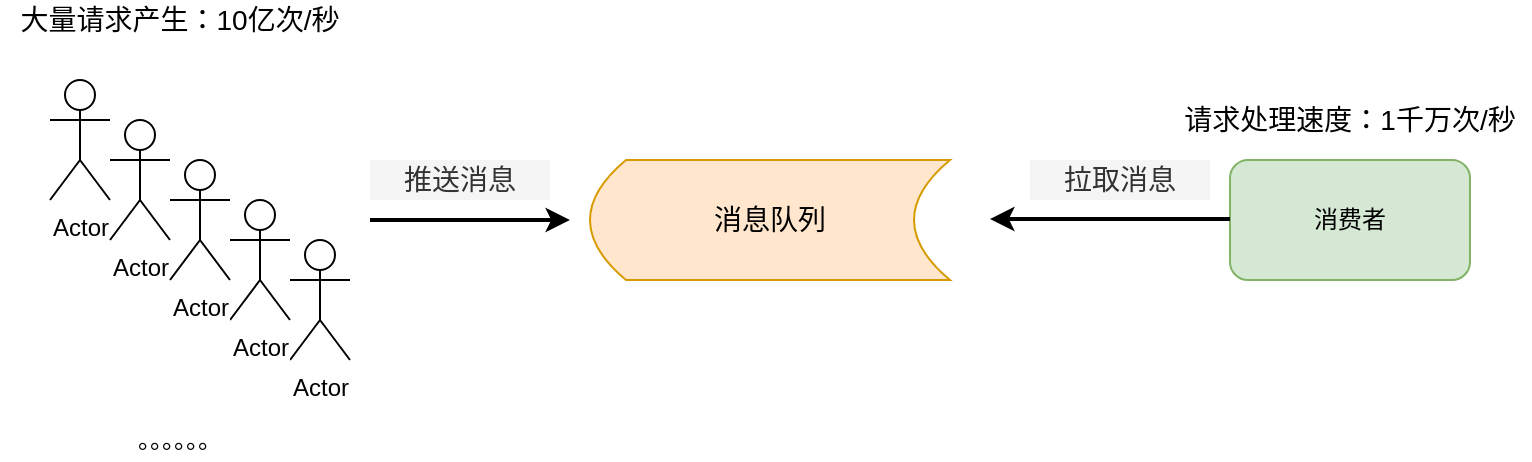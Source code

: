 <mxfile version="13.2.4" type="device" pages="7"><diagram id="4ju707lhAvbwy4sFZ2MY" name="Kafka-消峰"><mxGraphModel dx="1086" dy="806" grid="1" gridSize="10" guides="1" tooltips="1" connect="1" arrows="1" fold="1" page="1" pageScale="1" pageWidth="827" pageHeight="1169" math="0" shadow="0"><root><mxCell id="mPwQPQs0xLlVRB0cLg-V-0"/><mxCell id="mPwQPQs0xLlVRB0cLg-V-1" parent="mPwQPQs0xLlVRB0cLg-V-0"/><mxCell id="mPwQPQs0xLlVRB0cLg-V-2" value="Actor" style="shape=umlActor;verticalLabelPosition=bottom;labelBackgroundColor=#ffffff;verticalAlign=top;html=1;outlineConnect=0;" parent="mPwQPQs0xLlVRB0cLg-V-1" vertex="1"><mxGeometry x="100" y="190" width="30" height="60" as="geometry"/></mxCell><mxCell id="mPwQPQs0xLlVRB0cLg-V-6" value="Actor" style="shape=umlActor;verticalLabelPosition=bottom;labelBackgroundColor=#ffffff;verticalAlign=top;html=1;outlineConnect=0;" parent="mPwQPQs0xLlVRB0cLg-V-1" vertex="1"><mxGeometry x="220" y="270" width="30" height="60" as="geometry"/></mxCell><mxCell id="mPwQPQs0xLlVRB0cLg-V-7" value="Actor" style="shape=umlActor;verticalLabelPosition=bottom;labelBackgroundColor=#ffffff;verticalAlign=top;html=1;outlineConnect=0;" parent="mPwQPQs0xLlVRB0cLg-V-1" vertex="1"><mxGeometry x="190" y="250" width="30" height="60" as="geometry"/></mxCell><mxCell id="mPwQPQs0xLlVRB0cLg-V-8" value="Actor" style="shape=umlActor;verticalLabelPosition=bottom;labelBackgroundColor=#ffffff;verticalAlign=top;html=1;outlineConnect=0;" parent="mPwQPQs0xLlVRB0cLg-V-1" vertex="1"><mxGeometry x="130" y="210" width="30" height="60" as="geometry"/></mxCell><mxCell id="mPwQPQs0xLlVRB0cLg-V-9" value="Actor" style="shape=umlActor;verticalLabelPosition=bottom;labelBackgroundColor=#ffffff;verticalAlign=top;html=1;outlineConnect=0;" parent="mPwQPQs0xLlVRB0cLg-V-1" vertex="1"><mxGeometry x="160" y="230" width="30" height="60" as="geometry"/></mxCell><mxCell id="mPwQPQs0xLlVRB0cLg-V-11" value="。。。。。。" style="rounded=0;whiteSpace=wrap;html=1;strokeColor=none;" parent="mPwQPQs0xLlVRB0cLg-V-1" vertex="1"><mxGeometry x="120" y="360" width="90" height="20" as="geometry"/></mxCell><mxCell id="mPwQPQs0xLlVRB0cLg-V-12" value="消息队列" style="shape=dataStorage;whiteSpace=wrap;html=1;fillColor=#ffe6cc;strokeColor=#d79b00;fontSize=14;" parent="mPwQPQs0xLlVRB0cLg-V-1" vertex="1"><mxGeometry x="370" y="230" width="180" height="60" as="geometry"/></mxCell><mxCell id="mPwQPQs0xLlVRB0cLg-V-13" value="消费者" style="rounded=1;whiteSpace=wrap;html=1;fillColor=#d5e8d4;strokeColor=#82b366;" parent="mPwQPQs0xLlVRB0cLg-V-1" vertex="1"><mxGeometry x="690" y="230" width="120" height="60" as="geometry"/></mxCell><mxCell id="ZqbVB366F2JGu85XHtSe-0" value="大量请求产生：10亿次/秒" style="rounded=0;whiteSpace=wrap;html=1;strokeColor=none;fontSize=14;" parent="mPwQPQs0xLlVRB0cLg-V-1" vertex="1"><mxGeometry x="75" y="150" width="180" height="20" as="geometry"/></mxCell><mxCell id="ZqbVB366F2JGu85XHtSe-1" value="" style="endArrow=classic;html=1;fontSize=14;strokeWidth=2;" parent="mPwQPQs0xLlVRB0cLg-V-1" edge="1"><mxGeometry width="50" height="50" relative="1" as="geometry"><mxPoint x="260" y="260" as="sourcePoint"/><mxPoint x="360" y="260" as="targetPoint"/></mxGeometry></mxCell><mxCell id="ZqbVB366F2JGu85XHtSe-2" value="请求处理速度：1千万次/秒" style="rounded=0;whiteSpace=wrap;html=1;strokeColor=none;fontSize=14;" parent="mPwQPQs0xLlVRB0cLg-V-1" vertex="1"><mxGeometry x="660" y="200" width="180" height="20" as="geometry"/></mxCell><mxCell id="ZqbVB366F2JGu85XHtSe-3" value="" style="endArrow=classic;html=1;strokeWidth=2;fontSize=14;" parent="mPwQPQs0xLlVRB0cLg-V-1" edge="1"><mxGeometry width="50" height="50" relative="1" as="geometry"><mxPoint x="690" y="259.5" as="sourcePoint"/><mxPoint x="570" y="259.5" as="targetPoint"/></mxGeometry></mxCell><mxCell id="ZqbVB366F2JGu85XHtSe-4" value="推送消息" style="rounded=0;whiteSpace=wrap;html=1;strokeColor=none;fontSize=14;fillColor=#f5f5f5;fontColor=#333333;" parent="mPwQPQs0xLlVRB0cLg-V-1" vertex="1"><mxGeometry x="260" y="230" width="90" height="20" as="geometry"/></mxCell><mxCell id="ZqbVB366F2JGu85XHtSe-5" value="拉取消息" style="rounded=0;whiteSpace=wrap;html=1;strokeColor=none;fontSize=14;fillColor=#f5f5f5;fontColor=#333333;" parent="mPwQPQs0xLlVRB0cLg-V-1" vertex="1"><mxGeometry x="590" y="230" width="90" height="20" as="geometry"/></mxCell></root></mxGraphModel></diagram><diagram id="njnPsborp2bHW_6hOahz" name="kafka-解耦"><mxGraphModel dx="1422" dy="822" grid="1" gridSize="10" guides="1" tooltips="1" connect="1" arrows="1" fold="1" page="1" pageScale="1" pageWidth="827" pageHeight="1169" math="0" shadow="0"><root><mxCell id="0"/><mxCell id="1" parent="0"/><mxCell id="-SZoqkhJ9ScYRtCYdYam-4" value="" style="rounded=0;whiteSpace=wrap;html=1;fontSize=23;fillColor=#d5e8d4;strokeColor=#82b366;" parent="1" vertex="1"><mxGeometry x="100" y="120" width="140" height="300" as="geometry"/></mxCell><mxCell id="-SZoqkhJ9ScYRtCYdYam-1" value="MySQL" style="rounded=1;whiteSpace=wrap;html=1;fontSize=14;fillColor=#dae8fc;strokeColor=#6c8ebf;" parent="1" vertex="1"><mxGeometry x="110" y="160" width="120" height="50" as="geometry"/></mxCell><mxCell id="-SZoqkhJ9ScYRtCYdYam-2" value="Flume" style="rounded=1;whiteSpace=wrap;html=1;fontSize=14;fillColor=#dae8fc;strokeColor=#6c8ebf;" parent="1" vertex="1"><mxGeometry x="110" y="230" width="120" height="50" as="geometry"/></mxCell><mxCell id="-SZoqkhJ9ScYRtCYdYam-3" value="Socket" style="rounded=1;whiteSpace=wrap;html=1;fontSize=14;fillColor=#dae8fc;strokeColor=#6c8ebf;" parent="1" vertex="1"><mxGeometry x="110" y="300" width="120" height="50" as="geometry"/></mxCell><mxCell id="-SZoqkhJ9ScYRtCYdYam-6" value="。。。。。。" style="rounded=1;whiteSpace=wrap;html=1;fontSize=14;strokeColor=none;fillColor=none;" parent="1" vertex="1"><mxGeometry x="120" y="370" width="100" height="30" as="geometry"/></mxCell><mxCell id="-SZoqkhJ9ScYRtCYdYam-7" value="消息队列" style="shape=dataStorage;whiteSpace=wrap;html=1;fixedSize=1;fontSize=14;fillColor=#ffe6cc;strokeColor=#d79b00;" parent="1" vertex="1"><mxGeometry x="400" y="215" width="220" height="80" as="geometry"/></mxCell><mxCell id="-SZoqkhJ9ScYRtCYdYam-8" value="" style="rounded=0;whiteSpace=wrap;html=1;fontSize=23;fillColor=#dae8fc;strokeColor=#6c8ebf;" parent="1" vertex="1"><mxGeometry x="770" y="90" width="150" height="420" as="geometry"/></mxCell><mxCell id="-SZoqkhJ9ScYRtCYdYam-9" value="Hadoop" style="rounded=1;whiteSpace=wrap;html=1;fontSize=14;fillColor=#d5e8d4;strokeColor=#82b366;" parent="1" vertex="1"><mxGeometry x="780" y="145" width="130" height="55" as="geometry"/></mxCell><mxCell id="-SZoqkhJ9ScYRtCYdYam-10" value="Spark" style="rounded=1;whiteSpace=wrap;html=1;fontSize=14;fillColor=#d5e8d4;strokeColor=#82b366;" parent="1" vertex="1"><mxGeometry x="780" y="225" width="130" height="55" as="geometry"/></mxCell><mxCell id="-SZoqkhJ9ScYRtCYdYam-11" value="Flink" style="rounded=1;whiteSpace=wrap;html=1;fontSize=14;fillColor=#d5e8d4;strokeColor=#82b366;" parent="1" vertex="1"><mxGeometry x="780" y="304" width="130" height="56" as="geometry"/></mxCell><mxCell id="-SZoqkhJ9ScYRtCYdYam-12" value="。。。。。。" style="rounded=1;whiteSpace=wrap;html=1;fontSize=14;fillColor=none;strokeColor=none;" parent="1" vertex="1"><mxGeometry x="795" y="470" width="100" height="30" as="geometry"/></mxCell><mxCell id="-SZoqkhJ9ScYRtCYdYam-14" value="" style="endArrow=classic;html=1;fontSize=23;jumpSize=9;strokeWidth=2;exitX=1;exitY=0.5;exitDx=0;exitDy=0;" parent="1" edge="1" source="-SZoqkhJ9ScYRtCYdYam-1"><mxGeometry width="50" height="50" relative="1" as="geometry"><mxPoint x="260" y="180" as="sourcePoint"/><mxPoint x="390" y="240" as="targetPoint"/></mxGeometry></mxCell><mxCell id="-SZoqkhJ9ScYRtCYdYam-15" value="" style="endArrow=classic;html=1;fontSize=23;jumpSize=9;strokeWidth=2;" parent="1" edge="1"><mxGeometry width="50" height="50" relative="1" as="geometry"><mxPoint x="230" y="254" as="sourcePoint"/><mxPoint x="390" y="254" as="targetPoint"/></mxGeometry></mxCell><mxCell id="-SZoqkhJ9ScYRtCYdYam-16" value="" style="endArrow=classic;html=1;fontSize=23;jumpSize=9;strokeWidth=2;exitX=1;exitY=0.5;exitDx=0;exitDy=0;" parent="1" edge="1" source="-SZoqkhJ9ScYRtCYdYam-3"><mxGeometry width="50" height="50" relative="1" as="geometry"><mxPoint x="250" y="330" as="sourcePoint"/><mxPoint x="390" y="270" as="targetPoint"/></mxGeometry></mxCell><mxCell id="-SZoqkhJ9ScYRtCYdYam-18" value="" style="endArrow=classic;html=1;fontSize=23;strokeWidth=2;exitX=0;exitY=0.5;exitDx=0;exitDy=0;" parent="1" edge="1" source="-SZoqkhJ9ScYRtCYdYam-9"><mxGeometry width="50" height="50" relative="1" as="geometry"><mxPoint x="740" y="112.5" as="sourcePoint"/><mxPoint x="620" y="240" as="targetPoint"/></mxGeometry></mxCell><mxCell id="-SZoqkhJ9ScYRtCYdYam-19" value="" style="endArrow=classic;html=1;fontSize=23;strokeWidth=2;exitX=0;exitY=0.5;exitDx=0;exitDy=0;" parent="1" edge="1"><mxGeometry width="50" height="50" relative="1" as="geometry"><mxPoint x="780" y="253.5" as="sourcePoint"/><mxPoint x="620" y="250" as="targetPoint"/></mxGeometry></mxCell><mxCell id="-SZoqkhJ9ScYRtCYdYam-20" value="" style="endArrow=classic;html=1;fontSize=23;strokeWidth=2;exitX=0;exitY=0.5;exitDx=0;exitDy=0;" parent="1" edge="1" source="-SZoqkhJ9ScYRtCYdYam-11"><mxGeometry width="50" height="50" relative="1" as="geometry"><mxPoint x="745" y="320" as="sourcePoint"/><mxPoint x="620" y="260" as="targetPoint"/></mxGeometry></mxCell><mxCell id="-SZoqkhJ9ScYRtCYdYam-21" value="推送消息" style="rounded=0;whiteSpace=wrap;html=1;fontSize=14;fillColor=#f5f5f5;strokeColor=none;fontColor=#333333;" parent="1" vertex="1"><mxGeometry x="290" y="310" width="70" height="20" as="geometry"/></mxCell><mxCell id="-SZoqkhJ9ScYRtCYdYam-22" value="拉取消息" style="rounded=0;whiteSpace=wrap;html=1;fontSize=14;fillColor=#f5f5f5;strokeColor=none;fontColor=#333333;" parent="1" vertex="1"><mxGeometry x="650" y="370" width="60" height="24" as="geometry"/></mxCell><mxCell id="-SZoqkhJ9ScYRtCYdYam-23" value="Springboot" style="rounded=1;whiteSpace=wrap;html=1;fontSize=14;fillColor=#d5e8d4;strokeColor=#82b366;" parent="1" vertex="1"><mxGeometry x="780" y="386" width="130" height="60" as="geometry"/></mxCell><mxCell id="-SZoqkhJ9ScYRtCYdYam-24" value="" style="endArrow=classic;html=1;fontSize=23;strokeWidth=2;exitX=0;exitY=0.5;exitDx=0;exitDy=0;entryX=1;entryY=0.75;entryDx=0;entryDy=0;" parent="1" edge="1" target="-SZoqkhJ9ScYRtCYdYam-7" source="-SZoqkhJ9ScYRtCYdYam-23"><mxGeometry width="50" height="50" relative="1" as="geometry"><mxPoint x="745" y="395" as="sourcePoint"/><mxPoint x="625" y="280" as="targetPoint"/></mxGeometry></mxCell><mxCell id="-SZoqkhJ9ScYRtCYdYam-26" value="生产者" style="rounded=0;whiteSpace=wrap;html=1;fontSize=14;fillColor=none;strokeColor=none;" parent="1" vertex="1"><mxGeometry x="100" y="120" width="60" height="20" as="geometry"/></mxCell><mxCell id="-SZoqkhJ9ScYRtCYdYam-27" value="消费者" style="rounded=0;whiteSpace=wrap;html=1;fontSize=14;fillColor=none;strokeColor=none;" parent="1" vertex="1"><mxGeometry x="780" y="100" width="90" height="20" as="geometry"/></mxCell></root></mxGraphModel></diagram><diagram id="YWLHDJZJAULUEGsvKCDX" name="Kafka-异步"><mxGraphModel dx="1086" dy="1975" grid="1" gridSize="10" guides="1" tooltips="1" connect="1" arrows="1" fold="1" page="1" pageScale="1" pageWidth="827" pageHeight="1169" math="0" shadow="0"><root><mxCell id="st13JDMbZ6BnU4L5hULn-0"/><mxCell id="st13JDMbZ6BnU4L5hULn-1" parent="st13JDMbZ6BnU4L5hULn-0"/><mxCell id="c1UNg1jmHl2TOaGY32A--0" value="message queue" style="shape=dataStorage;whiteSpace=wrap;html=1;fixedSize=1;fontSize=14;fillColor=#ffe6cc;strokeColor=#d79b00;" parent="st13JDMbZ6BnU4L5hULn-1" vertex="1"><mxGeometry x="1000" y="710" width="220" height="80" as="geometry"/></mxCell><mxCell id="c1UNg1jmHl2TOaGY32A--4" value="① 页面填写注册信息，并请求写入数据库" style="rounded=1;whiteSpace=wrap;html=1;fontSize=16;fillColor=#d5e8d4;strokeColor=#82b366;" parent="st13JDMbZ6BnU4L5hULn-1" vertex="1"><mxGeometry x="229.5" y="40" width="341" height="40" as="geometry"/></mxCell><mxCell id="c1UNg1jmHl2TOaGY32A--7" value="server1" style="rounded=0;whiteSpace=wrap;html=1;fontSize=16;fillColor=#ffe6cc;strokeColor=#d79b00;" parent="st13JDMbZ6BnU4L5hULn-1" vertex="1"><mxGeometry x="560" y="200" width="120" height="60" as="geometry"/></mxCell><mxCell id="c1UNg1jmHl2TOaGY32A--10" value="" style="curved=1;endArrow=classic;html=1;fontSize=23;strokeWidth=2;" parent="st13JDMbZ6BnU4L5hULn-1" edge="1"><mxGeometry width="50" height="50" relative="1" as="geometry"><mxPoint x="110" y="180" as="sourcePoint"/><mxPoint x="620" y="190" as="targetPoint"/><Array as="points"><mxPoint x="300" y="90"/><mxPoint x="490" y="100"/></Array></mxGeometry></mxCell><mxCell id="c1UNg1jmHl2TOaGY32A--14" value="" style="curved=1;endArrow=classic;html=1;fontSize=23;strokeWidth=2;" parent="st13JDMbZ6BnU4L5hULn-1" edge="1"><mxGeometry width="50" height="50" relative="1" as="geometry"><mxPoint x="1160" y="280" as="sourcePoint"/><mxPoint x="130" y="280" as="targetPoint"/><Array as="points"><mxPoint x="940" y="400"/><mxPoint x="390" y="410"/></Array></mxGeometry></mxCell><mxCell id="c1UNg1jmHl2TOaGY32A--16" value="② 服务端接收请求，处理请求，调用发送短信服务" style="rounded=1;whiteSpace=wrap;html=1;fontSize=16;fillColor=#d5e8d4;strokeColor=#82b366;" parent="st13JDMbZ6BnU4L5hULn-1" vertex="1"><mxGeometry x="740" y="40" width="400" height="40" as="geometry"/></mxCell><mxCell id="c1UNg1jmHl2TOaGY32A--17" value="以注册用户，并发送短信通知为例，说明，消息同步和异步" style="rounded=0;fontSize=16;fillColor=#f5f5f5;fontColor=#333333;strokeColor=none;" parent="st13JDMbZ6BnU4L5hULn-1" vertex="1"><mxGeometry x="40" y="-90" width="430" height="60" as="geometry"/></mxCell><mxCell id="c1UNg1jmHl2TOaGY32A--31" value="同步消息" style="rounded=0;fontSize=16;fillColor=#f5f5f5;fontColor=#333333;strokeColor=none;" parent="st13JDMbZ6BnU4L5hULn-1" vertex="1"><mxGeometry x="40" y="-10" width="90" height="40" as="geometry"/></mxCell><mxCell id="c1UNg1jmHl2TOaGY32A--32" value="Actor" style="shape=umlActor;verticalLabelPosition=bottom;verticalAlign=top;html=1;outlineConnect=0;fontSize=23;fillColor=#FFFFFF;" parent="st13JDMbZ6BnU4L5hULn-1" vertex="1"><mxGeometry x="70" y="190" width="30" height="60" as="geometry"/></mxCell><mxCell id="c1UNg1jmHl2TOaGY32A--41" value="" style="curved=1;endArrow=classic;html=1;fontSize=23;strokeWidth=2;" parent="st13JDMbZ6BnU4L5hULn-1" edge="1"><mxGeometry width="50" height="50" relative="1" as="geometry"><mxPoint x="650" y="180" as="sourcePoint"/><mxPoint x="1160" y="190" as="targetPoint"/><Array as="points"><mxPoint x="840" y="90"/><mxPoint x="1030" y="100"/></Array></mxGeometry></mxCell><mxCell id="c1UNg1jmHl2TOaGY32A--42" value="server2" style="rounded=0;whiteSpace=wrap;html=1;fontSize=16;fillColor=#ffe6cc;strokeColor=#d79b00;" parent="st13JDMbZ6BnU4L5hULn-1" vertex="1"><mxGeometry x="1100" y="200" width="120" height="60" as="geometry"/></mxCell><mxCell id="c1UNg1jmHl2TOaGY32A--43" value="① 页面响应注册成功" style="rounded=1;whiteSpace=wrap;html=1;fontSize=16;fillColor=#d5e8d4;strokeColor=#82b366;" parent="st13JDMbZ6BnU4L5hULn-1" vertex="1"><mxGeometry x="486" y="420" width="341" height="40" as="geometry"/></mxCell><mxCell id="c1UNg1jmHl2TOaGY32A--44" value="① 页面填写注册信息，并请求写入数据库" style="rounded=1;whiteSpace=wrap;html=1;fontSize=16;fillColor=#d5e8d4;strokeColor=#82b366;" parent="st13JDMbZ6BnU4L5hULn-1" vertex="1"><mxGeometry x="289.5" y="560" width="341" height="40" as="geometry"/></mxCell><mxCell id="c1UNg1jmHl2TOaGY32A--45" value="server1" style="rounded=0;whiteSpace=wrap;html=1;fontSize=16;fillColor=#ffe6cc;strokeColor=#d79b00;" parent="st13JDMbZ6BnU4L5hULn-1" vertex="1"><mxGeometry x="620" y="720" width="120" height="60" as="geometry"/></mxCell><mxCell id="c1UNg1jmHl2TOaGY32A--46" value="" style="curved=1;endArrow=classic;html=1;fontSize=23;strokeWidth=2;" parent="st13JDMbZ6BnU4L5hULn-1" edge="1"><mxGeometry width="50" height="50" relative="1" as="geometry"><mxPoint x="170" y="700" as="sourcePoint"/><mxPoint x="680" y="710" as="targetPoint"/><Array as="points"><mxPoint x="360" y="610"/><mxPoint x="550" y="620"/></Array></mxGeometry></mxCell><mxCell id="c1UNg1jmHl2TOaGY32A--47" value="" style="curved=1;endArrow=classic;html=1;fontSize=23;strokeWidth=2;" parent="st13JDMbZ6BnU4L5hULn-1" edge="1"><mxGeometry width="50" height="50" relative="1" as="geometry"><mxPoint x="680" y="800" as="sourcePoint"/><mxPoint x="190" y="800" as="targetPoint"/><Array as="points"><mxPoint x="410" y="960"/></Array></mxGeometry></mxCell><mxCell id="c1UNg1jmHl2TOaGY32A--48" value="② 服务端接收请求，处理请求，调用发送短信服务" style="rounded=1;whiteSpace=wrap;html=1;fontSize=16;fillColor=#d5e8d4;strokeColor=#82b366;" parent="st13JDMbZ6BnU4L5hULn-1" vertex="1"><mxGeometry x="730" y="650" width="400" height="40" as="geometry"/></mxCell><mxCell id="c1UNg1jmHl2TOaGY32A--49" value="异步消息" style="rounded=0;whiteSpace=wrap;fontSize=16;fillColor=#f5f5f5;fontColor=#333333;strokeColor=none;" parent="st13JDMbZ6BnU4L5hULn-1" vertex="1"><mxGeometry x="40" y="520" width="80" height="40" as="geometry"/></mxCell><mxCell id="c1UNg1jmHl2TOaGY32A--50" value="Actor" style="shape=umlActor;verticalLabelPosition=bottom;verticalAlign=top;html=1;outlineConnect=0;fontSize=23;fillColor=#FFFFFF;" parent="st13JDMbZ6BnU4L5hULn-1" vertex="1"><mxGeometry x="130" y="710" width="30" height="60" as="geometry"/></mxCell><mxCell id="c1UNg1jmHl2TOaGY32A--52" value="server2" style="rounded=0;whiteSpace=wrap;html=1;fontSize=16;fillColor=#ffe6cc;strokeColor=#d79b00;" parent="st13JDMbZ6BnU4L5hULn-1" vertex="1"><mxGeometry x="1430" y="720" width="120" height="60" as="geometry"/></mxCell><mxCell id="c1UNg1jmHl2TOaGY32A--54" value="② 页面响应注册成功" style="rounded=1;whiteSpace=wrap;html=1;fontSize=16;fillColor=#d5e8d4;strokeColor=#82b366;" parent="st13JDMbZ6BnU4L5hULn-1" vertex="1"><mxGeometry x="270" y="900" width="341" height="40" as="geometry"/></mxCell><mxCell id="c1UNg1jmHl2TOaGY32A--55" value="" style="endArrow=classic;html=1;fontSize=17;strokeWidth=2;" parent="st13JDMbZ6BnU4L5hULn-1" edge="1"><mxGeometry width="50" height="50" relative="1" as="geometry"><mxPoint x="760" y="750" as="sourcePoint"/><mxPoint x="970" y="750" as="targetPoint"/></mxGeometry></mxCell><mxCell id="c1UNg1jmHl2TOaGY32A--56" value="拉取消息" style="rounded=0;whiteSpace=wrap;fontSize=16;fillColor=#f5f5f5;fontColor=#333333;strokeColor=none;" parent="st13JDMbZ6BnU4L5hULn-1" vertex="1"><mxGeometry x="1280" y="770" width="100" height="40" as="geometry"/></mxCell><mxCell id="c1UNg1jmHl2TOaGY32A--58" value="" style="endArrow=classic;html=1;fontSize=17;strokeWidth=2;" parent="st13JDMbZ6BnU4L5hULn-1" edge="1"><mxGeometry width="50" height="50" relative="1" as="geometry"><mxPoint x="1410" y="750" as="sourcePoint"/><mxPoint x="1220" y="750" as="targetPoint"/></mxGeometry></mxCell><mxCell id="c1UNg1jmHl2TOaGY32A--59" value="推送消息" style="rounded=0;whiteSpace=wrap;fontSize=16;fillColor=#f5f5f5;fontColor=#333333;strokeColor=none;" parent="st13JDMbZ6BnU4L5hULn-1" vertex="1"><mxGeometry x="810" y="770" width="110" height="40" as="geometry"/></mxCell></root></mxGraphModel></diagram><diagram id="rfrcg1DxgMcE9HgeybYD" name="kafka-基本架构"><mxGraphModel dx="1086" dy="1975" grid="1" gridSize="10" guides="1" tooltips="1" connect="1" arrows="1" fold="1" page="1" pageScale="1" pageWidth="827" pageHeight="1169" math="0" shadow="0"><root><mxCell id="nplIlUuMpHp5ZsqfAFA7-0"/><mxCell id="nplIlUuMpHp5ZsqfAFA7-1" parent="nplIlUuMpHp5ZsqfAFA7-0"/><mxCell id="nplIlUuMpHp5ZsqfAFA7-2" value="&amp;nbsp;/Kafka/brokers/ids ：该zookeeper节点记录了当前Kafka集群中有哪些broker节点。例如，/Kafka/brokers/ids [0, 1, 2]，表示当前集群有0，1，2三个broker&lt;br style=&quot;font-size: 14px;&quot;&gt;&amp;nbsp;/Kafka/brokers/topics ：该节点记录了当前主题的各个分区以及分区副本的ISR，例如，/Kafka/broker/topics/[topic name]/partitions/[partitionID]/state {&quot;leader&quot; : 1, &quot;isr&quot; : [1, 0, 2]}&lt;br style=&quot;font-size: 14px;&quot;&gt;&amp;nbsp;&lt;span style=&quot;white-space: pre; font-size: 14px;&quot;&gt; &lt;/span&gt;&lt;span style=&quot;white-space: pre; font-size: 14px;&quot;&gt; &lt;/span&gt;&lt;span style=&quot;white-space: pre; font-size: 14px;&quot;&gt; &lt;/span&gt;&lt;span style=&quot;white-space: pre; font-size: 14px;&quot;&gt; &lt;/span&gt;&lt;span style=&quot;white-space: pre; font-size: 14px;&quot;&gt; &lt;/span&gt;表示当前主题下，指定分区的副本（ISR）有1，0，2，其中1号broker节点上的副本为leader副本&lt;br style=&quot;font-size: 14px;&quot;&gt;&amp;nbsp;/Kafka/controller ：该节点记录了中央控制器（center controller）所在的broker节点，例如，/Kafka/controller {&quot;broker&quot; : 1}，表示当前集群的中央控制器在1号broker节点上&lt;br style=&quot;font-size: 14px;&quot;&gt;&lt;span style=&quot;white-space: pre; font-size: 14px;&quot;&gt; &lt;/span&gt;&lt;span style=&quot;white-space: pre; font-size: 14px;&quot;&gt; &lt;/span&gt;&lt;span style=&quot;white-space: pre; font-size: 14px;&quot;&gt; &lt;/span&gt;&lt;span style=&quot;white-space: pre; font-size: 14px;&quot;&gt; &lt;/span&gt;&lt;span style=&quot;white-space: pre; font-size: 14px;&quot;&gt; &lt;/span&gt;中央控制器用于控制消费者组的消费策略" style="rounded=0;whiteSpace=wrap;html=1;fontSize=14;fillColor=#f5f5f5;align=left;verticalAlign=bottom;strokeColor=#666666;fontColor=#333333;" parent="nplIlUuMpHp5ZsqfAFA7-1" vertex="1"><mxGeometry x="29" width="1101" height="140" as="geometry"/></mxCell><mxCell id="nplIlUuMpHp5ZsqfAFA7-3" value="zookeeper：Kafka在zookeeper中维护的信息有很多，重要的有三个：" style="rounded=0;whiteSpace=wrap;html=1;fontSize=14;fillColor=#f5f5f5;fontColor=#333333;strokeColor=none;align=left;" parent="nplIlUuMpHp5ZsqfAFA7-1" vertex="1"><mxGeometry x="30" width="530" height="40" as="geometry"/></mxCell><mxCell id="nplIlUuMpHp5ZsqfAFA7-4" value="" style="rounded=0;whiteSpace=wrap;html=1;fontSize=17;fillColor=#FFFFFF;" parent="nplIlUuMpHp5ZsqfAFA7-1" vertex="1"><mxGeometry x="30" y="200" width="160" height="550" as="geometry"/></mxCell><mxCell id="nplIlUuMpHp5ZsqfAFA7-5" value="" style="rounded=0;whiteSpace=wrap;html=1;fontSize=17;fillColor=#FFFFFF;" parent="nplIlUuMpHp5ZsqfAFA7-1" vertex="1"><mxGeometry x="290" y="200" width="540" height="550" as="geometry"/></mxCell><mxCell id="nplIlUuMpHp5ZsqfAFA7-6" value="" style="rounded=0;whiteSpace=wrap;html=1;fontSize=17;fillColor=#FFFFFF;" parent="nplIlUuMpHp5ZsqfAFA7-1" vertex="1"><mxGeometry x="930" y="200" width="220" height="550" as="geometry"/></mxCell><mxCell id="nplIlUuMpHp5ZsqfAFA7-7" value="producer" style="rounded=0;whiteSpace=wrap;html=1;fontSize=14;fillColor=#f5f5f5;fontColor=#333333;strokeColor=none;" parent="nplIlUuMpHp5ZsqfAFA7-1" vertex="1"><mxGeometry x="30" y="200" width="80" height="30" as="geometry"/></mxCell><mxCell id="nplIlUuMpHp5ZsqfAFA7-8" value="broker" style="rounded=0;whiteSpace=wrap;html=1;fontSize=14;fillColor=#f5f5f5;fontColor=#333333;strokeColor=none;" parent="nplIlUuMpHp5ZsqfAFA7-1" vertex="1"><mxGeometry x="290" y="200" width="60" height="30" as="geometry"/></mxCell><mxCell id="nplIlUuMpHp5ZsqfAFA7-9" value="consumer" style="rounded=0;whiteSpace=wrap;html=1;fontSize=14;fillColor=#f5f5f5;fontColor=#333333;strokeColor=none;" parent="nplIlUuMpHp5ZsqfAFA7-1" vertex="1"><mxGeometry x="930" y="200" width="80" height="30" as="geometry"/></mxCell><mxCell id="vmqPkdr9hsR5BwTOfRYn-0" value="数据100T" style="rounded=1;whiteSpace=wrap;html=1;fillColor=#dae8fc;strokeColor=#6c8ebf;fontSize=14;" parent="nplIlUuMpHp5ZsqfAFA7-1" vertex="1"><mxGeometry x="50" y="430" width="120" height="30" as="geometry"/></mxCell><mxCell id="vmqPkdr9hsR5BwTOfRYn-4" value="" style="rounded=0;whiteSpace=wrap;html=1;" parent="nplIlUuMpHp5ZsqfAFA7-1" vertex="1"><mxGeometry x="950" y="260" width="180" height="210" as="geometry"/></mxCell><mxCell id="vmqPkdr9hsR5BwTOfRYn-5" value="" style="rounded=0;whiteSpace=wrap;html=1;" parent="nplIlUuMpHp5ZsqfAFA7-1" vertex="1"><mxGeometry x="950" y="510" width="180" height="210" as="geometry"/></mxCell><mxCell id="vmqPkdr9hsR5BwTOfRYn-13" value="" style="rounded=0;whiteSpace=wrap;html=1;" parent="nplIlUuMpHp5ZsqfAFA7-1" vertex="1"><mxGeometry x="320" y="260" width="470" height="120" as="geometry"/></mxCell><mxCell id="vmqPkdr9hsR5BwTOfRYn-14" value="" style="rounded=0;whiteSpace=wrap;html=1;" parent="nplIlUuMpHp5ZsqfAFA7-1" vertex="1"><mxGeometry x="320" y="420" width="470" height="120" as="geometry"/></mxCell><mxCell id="vmqPkdr9hsR5BwTOfRYn-15" value="" style="rounded=0;whiteSpace=wrap;html=1;" parent="nplIlUuMpHp5ZsqfAFA7-1" vertex="1"><mxGeometry x="320" y="590" width="470" height="120" as="geometry"/></mxCell><mxCell id="vmqPkdr9hsR5BwTOfRYn-16" value="broker_0" style="rounded=0;whiteSpace=wrap;html=1;fontSize=17;fillColor=#f5f5f5;fontColor=#333333;strokeColor=none;" parent="nplIlUuMpHp5ZsqfAFA7-1" vertex="1"><mxGeometry x="320" y="260" width="80" height="30" as="geometry"/></mxCell><mxCell id="vmqPkdr9hsR5BwTOfRYn-17" value="broker_1" style="rounded=0;whiteSpace=wrap;html=1;fontSize=14;fillColor=#f5f5f5;fontColor=#333333;strokeColor=none;" parent="nplIlUuMpHp5ZsqfAFA7-1" vertex="1"><mxGeometry x="320" y="420" width="80" height="30" as="geometry"/></mxCell><mxCell id="vmqPkdr9hsR5BwTOfRYn-19" value="broker_2" style="rounded=0;whiteSpace=wrap;html=1;fontSize=14;fillColor=#f5f5f5;fontColor=#333333;strokeColor=none;" parent="nplIlUuMpHp5ZsqfAFA7-1" vertex="1"><mxGeometry x="320" y="590" width="80" height="30" as="geometry"/></mxCell><mxCell id="vmqPkdr9hsR5BwTOfRYn-20" value="主题A - 第0分区" style="rounded=0;whiteSpace=wrap;html=1;fillColor=#d5e8d4;strokeColor=#82b366;fontSize=14;" parent="nplIlUuMpHp5ZsqfAFA7-1" vertex="1"><mxGeometry x="344" y="330" width="140" height="40" as="geometry"/></mxCell><mxCell id="vmqPkdr9hsR5BwTOfRYn-21" value="主题A - 第2分区" style="rounded=0;whiteSpace=wrap;html=1;fillColor=#ffe6cc;strokeColor=#d79b00;fontSize=14;" parent="nplIlUuMpHp5ZsqfAFA7-1" vertex="1"><mxGeometry x="640" y="330" width="140" height="40" as="geometry"/></mxCell><mxCell id="vmqPkdr9hsR5BwTOfRYn-22" value="主题A - 第1分区" style="rounded=0;whiteSpace=wrap;html=1;fillColor=#dae8fc;strokeColor=#6c8ebf;fontSize=14;" parent="nplIlUuMpHp5ZsqfAFA7-1" vertex="1"><mxGeometry x="344" y="490" width="140" height="40" as="geometry"/></mxCell><mxCell id="vmqPkdr9hsR5BwTOfRYn-23" value="主题A - 第2分区" style="rounded=0;whiteSpace=wrap;html=1;fillColor=#ffe6cc;strokeColor=#d79b00;fontSize=14;" parent="nplIlUuMpHp5ZsqfAFA7-1" vertex="1"><mxGeometry x="345" y="660" width="140" height="40" as="geometry"/></mxCell><mxCell id="vmqPkdr9hsR5BwTOfRYn-24" value="主题A - 第0分区" style="rounded=0;whiteSpace=wrap;html=1;fillColor=#d5e8d4;strokeColor=#82b366;fontSize=14;" parent="nplIlUuMpHp5ZsqfAFA7-1" vertex="1"><mxGeometry x="640" y="490" width="140" height="40" as="geometry"/></mxCell><mxCell id="vmqPkdr9hsR5BwTOfRYn-25" value="主题A - 第1分区" style="rounded=0;whiteSpace=wrap;html=1;fillColor=#dae8fc;strokeColor=#6c8ebf;fontSize=14;" parent="nplIlUuMpHp5ZsqfAFA7-1" vertex="1"><mxGeometry x="640" y="660" width="140" height="40" as="geometry"/></mxCell><mxCell id="vmqPkdr9hsR5BwTOfRYn-27" value="leader" style="rounded=0;whiteSpace=wrap;html=1;fontSize=14;fillColor=#f5f5f5;fontColor=#333333;strokeColor=none;" parent="nplIlUuMpHp5ZsqfAFA7-1" vertex="1"><mxGeometry x="430" y="300" width="55" height="30" as="geometry"/></mxCell><mxCell id="vmqPkdr9hsR5BwTOfRYn-28" value="leader" style="rounded=0;whiteSpace=wrap;html=1;fontSize=14;fillColor=#f5f5f5;fontColor=#333333;strokeColor=none;" parent="nplIlUuMpHp5ZsqfAFA7-1" vertex="1"><mxGeometry x="430" y="460" width="54" height="30" as="geometry"/></mxCell><mxCell id="vmqPkdr9hsR5BwTOfRYn-29" value="leader" style="rounded=0;whiteSpace=wrap;html=1;fontSize=14;fillColor=#f5f5f5;fontColor=#333333;strokeColor=none;" parent="nplIlUuMpHp5ZsqfAFA7-1" vertex="1"><mxGeometry x="430" y="630" width="55" height="30" as="geometry"/></mxCell><mxCell id="vmqPkdr9hsR5BwTOfRYn-31" value="follower" style="rounded=0;whiteSpace=wrap;html=1;fontSize=14;fillColor=#f5f5f5;fontColor=#333333;strokeColor=none;" parent="nplIlUuMpHp5ZsqfAFA7-1" vertex="1"><mxGeometry x="720" y="300" width="60" height="30" as="geometry"/></mxCell><mxCell id="vmqPkdr9hsR5BwTOfRYn-32" value="follower" style="rounded=0;whiteSpace=wrap;html=1;fontSize=14;fillColor=#f5f5f5;fontColor=#333333;strokeColor=none;" parent="nplIlUuMpHp5ZsqfAFA7-1" vertex="1"><mxGeometry x="710" y="460" width="70" height="30" as="geometry"/></mxCell><mxCell id="vmqPkdr9hsR5BwTOfRYn-34" value="follower" style="rounded=0;whiteSpace=wrap;html=1;fontSize=14;fillColor=#f5f5f5;fontColor=#333333;strokeColor=none;" parent="nplIlUuMpHp5ZsqfAFA7-1" vertex="1"><mxGeometry x="720" y="630" width="60" height="30" as="geometry"/></mxCell><mxCell id="vmqPkdr9hsR5BwTOfRYn-35" value="consumer group 0" style="rounded=0;whiteSpace=wrap;html=1;fontSize=14;fillColor=#f5f5f5;fontColor=#333333;strokeColor=none;" parent="nplIlUuMpHp5ZsqfAFA7-1" vertex="1"><mxGeometry x="950" y="260" width="120" height="30" as="geometry"/></mxCell><mxCell id="vmqPkdr9hsR5BwTOfRYn-36" value="consumer group 1" style="rounded=0;whiteSpace=wrap;html=1;fontSize=14;fillColor=#f5f5f5;fontColor=#333333;strokeColor=none;" parent="nplIlUuMpHp5ZsqfAFA7-1" vertex="1"><mxGeometry x="950" y="510" width="130" height="30" as="geometry"/></mxCell><mxCell id="vmqPkdr9hsR5BwTOfRYn-37" value="consumer_0" style="rounded=0;whiteSpace=wrap;html=1;fillColor=#d5e8d4;strokeColor=#82b366;fontSize=14;" parent="nplIlUuMpHp5ZsqfAFA7-1" vertex="1"><mxGeometry x="960" y="300" width="140" height="40" as="geometry"/></mxCell><mxCell id="vmqPkdr9hsR5BwTOfRYn-38" value="consumer_1" style="rounded=0;whiteSpace=wrap;html=1;fillColor=#dae8fc;strokeColor=#6c8ebf;fontSize=14;" parent="nplIlUuMpHp5ZsqfAFA7-1" vertex="1"><mxGeometry x="960" y="360" width="140" height="40" as="geometry"/></mxCell><mxCell id="vmqPkdr9hsR5BwTOfRYn-39" value="consumer_2" style="rounded=0;whiteSpace=wrap;html=1;fillColor=#ffe6cc;strokeColor=#d79b00;fontSize=14;" parent="nplIlUuMpHp5ZsqfAFA7-1" vertex="1"><mxGeometry x="960" y="415" width="140" height="40" as="geometry"/></mxCell><mxCell id="vmqPkdr9hsR5BwTOfRYn-40" value="consumer_0" style="rounded=0;whiteSpace=wrap;html=1;fillColor=#d5e8d4;strokeColor=#82b366;fontSize=14;" parent="nplIlUuMpHp5ZsqfAFA7-1" vertex="1"><mxGeometry x="960" y="555" width="140" height="40" as="geometry"/></mxCell><mxCell id="vmqPkdr9hsR5BwTOfRYn-41" value="consumer_1" style="rounded=0;whiteSpace=wrap;html=1;fillColor=#dae8fc;strokeColor=#6c8ebf;fontSize=14;" parent="nplIlUuMpHp5ZsqfAFA7-1" vertex="1"><mxGeometry x="960" y="615" width="140" height="40" as="geometry"/></mxCell><mxCell id="vmqPkdr9hsR5BwTOfRYn-42" value="consumer_2" style="rounded=0;whiteSpace=wrap;html=1;fillColor=#ffe6cc;strokeColor=#d79b00;fontSize=14;" parent="nplIlUuMpHp5ZsqfAFA7-1" vertex="1"><mxGeometry x="960" y="670" width="140" height="40" as="geometry"/></mxCell><mxCell id="vmqPkdr9hsR5BwTOfRYn-43" value="三台Kafka节点，一个主题，每个主题两个分区，两个消费者组，每个消费者组三个消费者，为例，说明Kafka的整体架构" style="rounded=0;whiteSpace=wrap;html=1;fontSize=14;fillColor=#dae8fc;strokeColor=#6c8ebf;" parent="nplIlUuMpHp5ZsqfAFA7-1" vertex="1"><mxGeometry x="29" y="-70" width="761" height="40" as="geometry"/></mxCell><mxCell id="vmqPkdr9hsR5BwTOfRYn-45" value="producer" style="rounded=0;whiteSpace=wrap;html=1;fontSize=14;fillColor=#ffe6cc;strokeColor=#d79b00;" parent="nplIlUuMpHp5ZsqfAFA7-1" vertex="1"><mxGeometry x="50" y="490" width="120" height="40" as="geometry"/></mxCell><mxCell id="vmqPkdr9hsR5BwTOfRYn-47" value="" style="endArrow=classic;html=1;rounded=0;entryX=0;entryY=0.5;entryDx=0;entryDy=0;strokeWidth=2;exitX=1;exitY=0.25;exitDx=0;exitDy=0;" parent="nplIlUuMpHp5ZsqfAFA7-1" source="vmqPkdr9hsR5BwTOfRYn-45" target="vmqPkdr9hsR5BwTOfRYn-20" edge="1"><mxGeometry width="50" height="50" relative="1" as="geometry"><mxPoint x="210" y="490" as="sourcePoint"/><mxPoint x="260" y="440" as="targetPoint"/></mxGeometry></mxCell><mxCell id="vmqPkdr9hsR5BwTOfRYn-48" value="" style="endArrow=classic;html=1;rounded=0;entryX=-0.043;entryY=0.475;entryDx=0;entryDy=0;strokeWidth=2;entryPerimeter=0;exitX=1;exitY=0.5;exitDx=0;exitDy=0;" parent="nplIlUuMpHp5ZsqfAFA7-1" source="vmqPkdr9hsR5BwTOfRYn-45" target="vmqPkdr9hsR5BwTOfRYn-22" edge="1"><mxGeometry width="50" height="50" relative="1" as="geometry"><mxPoint x="210" y="510" as="sourcePoint"/><mxPoint x="345" y="365" as="targetPoint"/></mxGeometry></mxCell><mxCell id="vmqPkdr9hsR5BwTOfRYn-49" value="" style="endArrow=classic;html=1;rounded=0;entryX=0;entryY=0.5;entryDx=0;entryDy=0;strokeWidth=2;exitX=1;exitY=0.75;exitDx=0;exitDy=0;" parent="nplIlUuMpHp5ZsqfAFA7-1" source="vmqPkdr9hsR5BwTOfRYn-45" target="vmqPkdr9hsR5BwTOfRYn-23" edge="1"><mxGeometry width="50" height="50" relative="1" as="geometry"><mxPoint x="210" y="531" as="sourcePoint"/><mxPoint x="338" y="530" as="targetPoint"/></mxGeometry></mxCell><mxCell id="vmqPkdr9hsR5BwTOfRYn-52" value="推送消息" style="rounded=0;whiteSpace=wrap;html=1;fontSize=14;strokeColor=none;fillColor=#f5f5f5;fontColor=#333333;" parent="nplIlUuMpHp5ZsqfAFA7-1" vertex="1"><mxGeometry x="201" y="475" width="80" height="30" as="geometry"/></mxCell><mxCell id="vmqPkdr9hsR5BwTOfRYn-53" value="" style="endArrow=classic;html=1;rounded=0;entryX=0;entryY=0.5;entryDx=0;entryDy=0;strokeWidth=2;dashed=1;dashPattern=8 8;fillColor=#d5e8d4;strokeColor=#82b366;" parent="nplIlUuMpHp5ZsqfAFA7-1" target="vmqPkdr9hsR5BwTOfRYn-24" edge="1"><mxGeometry width="50" height="50" relative="1" as="geometry"><mxPoint x="484" y="350" as="sourcePoint"/><mxPoint x="534" y="300" as="targetPoint"/></mxGeometry></mxCell><mxCell id="vmqPkdr9hsR5BwTOfRYn-54" value="" style="endArrow=classic;html=1;rounded=0;strokeWidth=2;dashed=1;dashPattern=8 8;fillColor=#dae8fc;strokeColor=#6c8ebf;entryX=0;entryY=0.5;entryDx=0;entryDy=0;" parent="nplIlUuMpHp5ZsqfAFA7-1" target="vmqPkdr9hsR5BwTOfRYn-25" edge="1"><mxGeometry width="50" height="50" relative="1" as="geometry"><mxPoint x="485" y="510" as="sourcePoint"/><mxPoint x="641" y="670" as="targetPoint"/></mxGeometry></mxCell><mxCell id="vmqPkdr9hsR5BwTOfRYn-55" value="" style="endArrow=classic;html=1;rounded=0;strokeWidth=2;dashed=1;dashPattern=8 8;fillColor=#ffe6cc;strokeColor=#d79b00;entryX=0;entryY=0.5;entryDx=0;entryDy=0;" parent="nplIlUuMpHp5ZsqfAFA7-1" target="vmqPkdr9hsR5BwTOfRYn-21" edge="1"><mxGeometry width="50" height="50" relative="1" as="geometry"><mxPoint x="485" y="680" as="sourcePoint"/><mxPoint x="640" y="850" as="targetPoint"/></mxGeometry></mxCell><mxCell id="vmqPkdr9hsR5BwTOfRYn-56" value="leader与follower之间数据同步" style="rounded=0;whiteSpace=wrap;html=1;fontSize=14;strokeColor=none;fillColor=#f5f5f5;fontColor=#333333;" parent="nplIlUuMpHp5ZsqfAFA7-1" vertex="1"><mxGeometry x="570" y="550" width="200" height="30" as="geometry"/></mxCell><mxCell id="vmqPkdr9hsR5BwTOfRYn-58" value="" style="endArrow=classic;html=1;rounded=0;strokeWidth=2;entryX=0.957;entryY=0.5;entryDx=0;entryDy=0;entryPerimeter=0;exitX=0;exitY=0.5;exitDx=0;exitDy=0;edgeStyle=orthogonalEdgeStyle;fillColor=#d5e8d4;strokeColor=#82b366;" parent="nplIlUuMpHp5ZsqfAFA7-1" source="vmqPkdr9hsR5BwTOfRYn-37" target="vmqPkdr9hsR5BwTOfRYn-20" edge="1"><mxGeometry width="50" height="50" relative="1" as="geometry"><mxPoint x="890" y="340" as="sourcePoint"/><mxPoint x="850" y="280" as="targetPoint"/><Array as="points"><mxPoint x="890" y="320"/><mxPoint x="890" y="230"/><mxPoint x="570" y="230"/><mxPoint x="570" y="350"/></Array></mxGeometry></mxCell><mxCell id="vmqPkdr9hsR5BwTOfRYn-59" value="" style="endArrow=classic;html=1;rounded=0;strokeWidth=2;entryX=0.957;entryY=0.5;entryDx=0;entryDy=0;entryPerimeter=0;exitX=0;exitY=0.5;exitDx=0;exitDy=0;edgeStyle=orthogonalEdgeStyle;fillColor=#dae8fc;strokeColor=#6c8ebf;" parent="nplIlUuMpHp5ZsqfAFA7-1" source="vmqPkdr9hsR5BwTOfRYn-38" edge="1"><mxGeometry width="50" height="50" relative="1" as="geometry"><mxPoint x="966" y="480" as="sourcePoint"/><mxPoint x="484" y="510" as="targetPoint"/><Array as="points"><mxPoint x="880" y="380"/><mxPoint x="880" y="400"/><mxPoint x="576" y="400"/><mxPoint x="576" y="510"/></Array></mxGeometry></mxCell><mxCell id="vmqPkdr9hsR5BwTOfRYn-60" value="" style="endArrow=classic;html=1;rounded=0;strokeWidth=2;entryX=0.957;entryY=0.5;entryDx=0;entryDy=0;entryPerimeter=0;exitX=0;exitY=0.5;exitDx=0;exitDy=0;edgeStyle=orthogonalEdgeStyle;fillColor=#ffe6cc;strokeColor=#d79b00;" parent="nplIlUuMpHp5ZsqfAFA7-1" source="vmqPkdr9hsR5BwTOfRYn-39" edge="1"><mxGeometry width="50" height="50" relative="1" as="geometry"><mxPoint x="966" y="650" as="sourcePoint"/><mxPoint x="484" y="680" as="targetPoint"/><Array as="points"><mxPoint x="896" y="435"/><mxPoint x="896" y="780"/><mxPoint x="576" y="780"/><mxPoint x="576" y="680"/></Array></mxGeometry></mxCell><mxCell id="vmqPkdr9hsR5BwTOfRYn-61" value="拉取消息" style="rounded=0;whiteSpace=wrap;html=1;fontSize=14;strokeColor=none;fillColor=#f5f5f5;fontColor=#333333;" parent="nplIlUuMpHp5ZsqfAFA7-1" vertex="1"><mxGeometry x="850" y="335" width="80" height="30" as="geometry"/></mxCell><mxCell id="vmqPkdr9hsR5BwTOfRYn-62" value="" style="endArrow=classic;html=1;rounded=0;strokeWidth=2;" parent="nplIlUuMpHp5ZsqfAFA7-1" edge="1"><mxGeometry width="50" height="50" relative="1" as="geometry"><mxPoint x="540" y="200" as="sourcePoint"/><mxPoint x="540" y="143" as="targetPoint"/></mxGeometry></mxCell><mxCell id="vmqPkdr9hsR5BwTOfRYn-63" value="注册信息" style="rounded=0;whiteSpace=wrap;html=1;fontSize=14;fillColor=#f5f5f5;fontColor=#333333;strokeColor=none;" parent="nplIlUuMpHp5ZsqfAFA7-1" vertex="1"><mxGeometry x="559" y="160" width="80" height="30" as="geometry"/></mxCell></root></mxGraphModel></diagram><diagram id="m-WgLniff2sZ9j8zBzja" name="Kafka - 生产者消息发送原理及流程"><mxGraphModel dx="1086" dy="773" grid="1" gridSize="10" guides="1" tooltips="1" connect="1" arrows="1" fold="1" page="1" pageScale="1" pageWidth="827" pageHeight="1169" math="0" shadow="0"><root><mxCell id="0"/><mxCell id="1" parent="0"/><mxCell id="7Etl2_FkEKs0yxj5ysGA-1" value="" style="rounded=0;whiteSpace=wrap;html=1;fontSize=17;fillColor=#FFFFFF;" parent="1" vertex="1"><mxGeometry x="30" y="250" width="1460" height="710" as="geometry"/></mxCell><mxCell id="7Etl2_FkEKs0yxj5ysGA-3" value="producer" style="rounded=0;whiteSpace=wrap;html=1;fontSize=14;fillColor=#f5f5f5;strokeColor=#666666;fontColor=#333333;" parent="1" vertex="1"><mxGeometry x="30" y="250" width="80" height="30" as="geometry"/></mxCell><mxCell id="7Etl2_FkEKs0yxj5ysGA-33" value="" style="rounded=0;whiteSpace=wrap;html=1;" parent="1" vertex="1"><mxGeometry x="60" y="310" width="720" height="620" as="geometry"/></mxCell><mxCell id="7Etl2_FkEKs0yxj5ysGA-34" value="" style="rounded=0;whiteSpace=wrap;html=1;" parent="1" vertex="1"><mxGeometry x="827" y="570" width="643" height="360" as="geometry"/></mxCell><mxCell id="7Etl2_FkEKs0yxj5ysGA-35" value="main线程" style="rounded=0;whiteSpace=wrap;html=1;fontSize=14;fillColor=#f8cecc;strokeColor=#b85450;" parent="1" vertex="1"><mxGeometry x="60" y="310" width="100" height="30" as="geometry"/></mxCell><mxCell id="7Etl2_FkEKs0yxj5ysGA-36" value="sender线程" style="rounded=0;whiteSpace=wrap;html=1;fontSize=14;fillColor=#f8cecc;strokeColor=#b85450;" parent="1" vertex="1"><mxGeometry x="827" y="570" width="83" height="30" as="geometry"/></mxCell><mxCell id="7Etl2_FkEKs0yxj5ysGA-37" value="拦截器" style="rounded=1;whiteSpace=wrap;html=1;fontSize=14;fillColor=#dae8fc;strokeColor=#6c8ebf;" parent="1" vertex="1"><mxGeometry x="335.5" y="430" width="120" height="60" as="geometry"/></mxCell><mxCell id="7Etl2_FkEKs0yxj5ysGA-38" value="序列化器" style="rounded=1;whiteSpace=wrap;html=1;fontSize=14;fillColor=#d5e8d4;strokeColor=#82b366;" parent="1" vertex="1"><mxGeometry x="522" y="430" width="120" height="60" as="geometry"/></mxCell><mxCell id="7Etl2_FkEKs0yxj5ysGA-39" value="分区器" style="rounded=1;whiteSpace=wrap;html=1;fontSize=14;fillColor=#fff2cc;strokeColor=#d6b656;" parent="1" vertex="1"><mxGeometry x="110" y="685" width="120" height="60" as="geometry"/></mxCell><mxCell id="7Etl2_FkEKs0yxj5ysGA-40" value="调用send()方法开始发送消息" style="rounded=0;whiteSpace=wrap;html=1;fontSize=14;" parent="1" vertex="1"><mxGeometry x="70" y="440" width="200" height="40" as="geometry"/></mxCell><mxCell id="7Etl2_FkEKs0yxj5ysGA-41" value="" style="endArrow=classic;html=1;rounded=0;strokeWidth=2;entryX=0;entryY=0.5;entryDx=0;entryDy=0;exitX=1;exitY=0.5;exitDx=0;exitDy=0;" parent="1" source="7Etl2_FkEKs0yxj5ysGA-40" target="7Etl2_FkEKs0yxj5ysGA-37" edge="1"><mxGeometry width="50" height="50" relative="1" as="geometry"><mxPoint x="169.5" y="410" as="sourcePoint"/><mxPoint x="169.5" y="470" as="targetPoint"/></mxGeometry></mxCell><mxCell id="7Etl2_FkEKs0yxj5ysGA-43" value="" style="endArrow=classic;html=1;rounded=0;strokeWidth=2;edgeStyle=orthogonalEdgeStyle;exitX=1;exitY=0.5;exitDx=0;exitDy=0;" parent="1" source="7Etl2_FkEKs0yxj5ysGA-38" edge="1"><mxGeometry width="50" height="50" relative="1" as="geometry"><mxPoint x="169.5" y="637" as="sourcePoint"/><mxPoint x="170" y="685" as="targetPoint"/><Array as="points"><mxPoint x="652" y="460"/><mxPoint x="652" y="520"/><mxPoint x="171" y="520"/></Array></mxGeometry></mxCell><mxCell id="7Etl2_FkEKs0yxj5ysGA-47" value="" style="rounded=1;whiteSpace=wrap;html=1;" parent="1" vertex="1"><mxGeometry x="276" y="550" width="350" height="360" as="geometry"/></mxCell><mxCell id="7Etl2_FkEKs0yxj5ysGA-48" value="" style="shape=dataStorage;whiteSpace=wrap;html=1;fixedSize=1;fillColor=#ffe6cc;strokeColor=#d79b00;" parent="1" vertex="1"><mxGeometry x="286" y="620" width="332" height="50" as="geometry"/></mxCell><mxCell id="7Etl2_FkEKs0yxj5ysGA-49" value="" style="shape=dataStorage;whiteSpace=wrap;html=1;fixedSize=1;fillColor=#ffe6cc;strokeColor=#d79b00;" parent="1" vertex="1"><mxGeometry x="296" y="720" width="316" height="50" as="geometry"/></mxCell><mxCell id="7Etl2_FkEKs0yxj5ysGA-50" value="" style="shape=dataStorage;whiteSpace=wrap;html=1;fixedSize=1;fillColor=#ffe6cc;strokeColor=#d79b00;" parent="1" vertex="1"><mxGeometry x="296" y="820" width="316" height="50" as="geometry"/></mxCell><mxCell id="7Etl2_FkEKs0yxj5ysGA-51" value="" style="shape=curlyBracket;whiteSpace=wrap;html=1;rounded=1;labelPosition=left;verticalLabelPosition=middle;align=right;verticalAlign=middle;" parent="1" vertex="1"><mxGeometry x="230" y="566.25" width="40" height="297.5" as="geometry"/></mxCell><mxCell id="7Etl2_FkEKs0yxj5ysGA-52" value="RecoderAccumulator" style="rounded=0;whiteSpace=wrap;html=1;fontSize=14;fillColor=#f5f5f5;fontColor=#333333;strokeColor=none;" parent="1" vertex="1"><mxGeometry x="315.5" y="550" width="144.5" height="30" as="geometry"/></mxCell><mxCell id="7Etl2_FkEKs0yxj5ysGA-54" value="d1" style="rounded=1;whiteSpace=wrap;html=1;fillColor=#f5f5f5;fontColor=#333333;strokeColor=#666666;" parent="1" vertex="1"><mxGeometry x="562" y="627.5" width="26" height="35" as="geometry"/></mxCell><mxCell id="7Etl2_FkEKs0yxj5ysGA-55" value="d2" style="rounded=1;whiteSpace=wrap;html=1;fillColor=#f5f5f5;fontColor=#333333;strokeColor=#666666;" parent="1" vertex="1"><mxGeometry x="522" y="627.5" width="26" height="35" as="geometry"/></mxCell><mxCell id="7Etl2_FkEKs0yxj5ysGA-57" value="d3" style="rounded=1;whiteSpace=wrap;html=1;fillColor=#f5f5f5;fontColor=#333333;strokeColor=#666666;" parent="1" vertex="1"><mxGeometry x="479" y="627.5" width="26" height="35" as="geometry"/></mxCell><mxCell id="7Etl2_FkEKs0yxj5ysGA-58" value="。。。" style="rounded=1;whiteSpace=wrap;html=1;fillColor=#ffe6cc;strokeColor=none;" parent="1" vertex="1"><mxGeometry x="439" y="627.5" width="33" height="35" as="geometry"/></mxCell><mxCell id="7Etl2_FkEKs0yxj5ysGA-65" value="d1" style="rounded=1;whiteSpace=wrap;html=1;fillColor=#f5f5f5;fontColor=#333333;strokeColor=#666666;" parent="1" vertex="1"><mxGeometry x="559" y="727.5" width="26" height="35" as="geometry"/></mxCell><mxCell id="7Etl2_FkEKs0yxj5ysGA-66" value="d2" style="rounded=1;whiteSpace=wrap;html=1;fillColor=#f5f5f5;fontColor=#333333;strokeColor=#666666;" parent="1" vertex="1"><mxGeometry x="519" y="727.5" width="26" height="35" as="geometry"/></mxCell><mxCell id="7Etl2_FkEKs0yxj5ysGA-68" value="。。。" style="rounded=1;whiteSpace=wrap;html=1;fillColor=#ffe6cc;strokeColor=none;" parent="1" vertex="1"><mxGeometry x="475.5" y="727.5" width="33" height="35" as="geometry"/></mxCell><mxCell id="7Etl2_FkEKs0yxj5ysGA-69" value="d1" style="rounded=1;whiteSpace=wrap;html=1;" parent="1" vertex="1"><mxGeometry x="562" y="827.5" width="26" height="35" as="geometry"/></mxCell><mxCell id="7Etl2_FkEKs0yxj5ysGA-70" value="d2" style="rounded=1;whiteSpace=wrap;html=1;fillColor=#f5f5f5;fontColor=#333333;strokeColor=#666666;" parent="1" vertex="1"><mxGeometry x="522" y="827.5" width="26" height="35" as="geometry"/></mxCell><mxCell id="7Etl2_FkEKs0yxj5ysGA-71" value="d3" style="rounded=1;whiteSpace=wrap;html=1;fillColor=#f5f5f5;fontColor=#333333;strokeColor=#666666;" parent="1" vertex="1"><mxGeometry x="479" y="827.5" width="26" height="35" as="geometry"/></mxCell><mxCell id="7Etl2_FkEKs0yxj5ysGA-73" value="d4" style="rounded=1;whiteSpace=wrap;html=1;fillColor=#f5f5f5;fontColor=#333333;strokeColor=#666666;" parent="1" vertex="1"><mxGeometry x="442.5" y="827.5" width="26" height="35" as="geometry"/></mxCell><mxCell id="7Etl2_FkEKs0yxj5ysGA-74" value="。。。" style="rounded=1;whiteSpace=wrap;html=1;fillColor=#ffe6cc;strokeColor=none;" parent="1" vertex="1"><mxGeometry x="403" y="827.5" width="33" height="35" as="geometry"/></mxCell><mxCell id="7Etl2_FkEKs0yxj5ysGA-76" value="RecoderAccumulator：消息累加器，用于缓存main线程处理好的数据&lt;br style=&quot;font-size: 14px;&quot;&gt;RecoderAccumulator是内存中的一块区域，默认大小为32M&lt;br style=&quot;font-size: 14px;&quot;&gt;RecoderAccumulator内部为每个分区都维护了一个双端队列，队列存放需要发送的数据&lt;br style=&quot;font-size: 14px;&quot;&gt;每个队列中的数据都以批（producerBatch）的形式发送，每个producerBath大小为16K" style="rounded=1;whiteSpace=wrap;html=1;align=left;verticalAlign=top;spacingLeft=14;spacingTop=3;fontSize=14;" parent="1" vertex="1"><mxGeometry x="169" y="320" width="571" height="90" as="geometry"/></mxCell><mxCell id="7Etl2_FkEKs0yxj5ysGA-77" value="partition_0" style="rounded=0;whiteSpace=wrap;html=1;fontSize=14;fillColor=#f5f5f5;strokeColor=none;fontColor=#333333;" parent="1" vertex="1"><mxGeometry x="324.5" y="620" width="71" height="20" as="geometry"/></mxCell><mxCell id="7Etl2_FkEKs0yxj5ysGA-78" value="partition_1" style="rounded=0;whiteSpace=wrap;html=1;fontSize=14;fillColor=#f5f5f5;fontColor=#333333;strokeColor=none;" parent="1" vertex="1"><mxGeometry x="327.5" y="720" width="75.5" height="20" as="geometry"/></mxCell><mxCell id="7Etl2_FkEKs0yxj5ysGA-79" value="partition_2" style="rounded=0;whiteSpace=wrap;html=1;fontSize=14;fillColor=#f5f5f5;fontColor=#333333;strokeColor=none;" parent="1" vertex="1"><mxGeometry x="315" y="820" width="90" height="30" as="geometry"/></mxCell><mxCell id="7Etl2_FkEKs0yxj5ysGA-80" value="producerBatch" style="rounded=0;whiteSpace=wrap;html=1;fontSize=14;fillColor=#f5f5f5;fontColor=#333333;strokeColor=none;" parent="1" vertex="1"><mxGeometry x="651" y="715" width="109" height="30" as="geometry"/></mxCell><mxCell id="7Etl2_FkEKs0yxj5ysGA-82" value="" style="endArrow=classic;html=1;rounded=0;entryX=1;entryY=0.75;entryDx=0;entryDy=0;" parent="1" target="7Etl2_FkEKs0yxj5ysGA-54" edge="1"><mxGeometry width="50" height="50" relative="1" as="geometry"><mxPoint x="650" y="727.5" as="sourcePoint"/><mxPoint x="700" y="677.5" as="targetPoint"/></mxGeometry></mxCell><mxCell id="7Etl2_FkEKs0yxj5ysGA-84" value="" style="endArrow=classic;html=1;rounded=0;entryX=1;entryY=0.75;entryDx=0;entryDy=0;" parent="1" edge="1"><mxGeometry width="50" height="50" relative="1" as="geometry"><mxPoint x="650" y="730" as="sourcePoint"/><mxPoint x="585" y="746.5" as="targetPoint"/></mxGeometry></mxCell><mxCell id="7Etl2_FkEKs0yxj5ysGA-85" value="" style="endArrow=classic;html=1;rounded=0;entryX=1;entryY=0.75;entryDx=0;entryDy=0;exitX=0;exitY=0.5;exitDx=0;exitDy=0;" parent="1" source="7Etl2_FkEKs0yxj5ysGA-80" edge="1"><mxGeometry width="50" height="50" relative="1" as="geometry"><mxPoint x="650" y="740" as="sourcePoint"/><mxPoint x="588" y="849.25" as="targetPoint"/></mxGeometry></mxCell><mxCell id="7Etl2_FkEKs0yxj5ysGA-86" value="" style="endArrow=classic;html=1;rounded=0;strokeWidth=2;entryX=0;entryY=0.5;entryDx=0;entryDy=0;exitX=1;exitY=0.5;exitDx=0;exitDy=0;" parent="1" edge="1"><mxGeometry width="50" height="50" relative="1" as="geometry"><mxPoint x="459" y="459.5" as="sourcePoint"/><mxPoint x="525" y="459.5" as="targetPoint"/></mxGeometry></mxCell><mxCell id="7Etl2_FkEKs0yxj5ysGA-87" value="" style="rounded=1;whiteSpace=wrap;html=1;" parent="1" vertex="1"><mxGeometry x="838.5" y="650" width="260" height="210" as="geometry"/></mxCell><mxCell id="7Etl2_FkEKs0yxj5ysGA-88" value="network client将拉取的数据封装成带有分区信息的、具有网络传输条件的数据" style="rounded=0;whiteSpace=wrap;html=1;fontSize=14;fillColor=#f5f5f5;fontColor=#333333;strokeColor=none;" parent="1" vertex="1"><mxGeometry x="845" y="603" width="265" height="45" as="geometry"/></mxCell><mxCell id="7Etl2_FkEKs0yxj5ysGA-89" value="partition_0_d1" style="rounded=1;whiteSpace=wrap;html=1;fillColor=#ffe6cc;strokeColor=#d79b00;gradientColor=#ffffff;" parent="1" vertex="1"><mxGeometry x="1003.5" y="675" width="86" height="35" as="geometry"/></mxCell><mxCell id="7Etl2_FkEKs0yxj5ysGA-91" value="partition_0_d2" style="rounded=1;whiteSpace=wrap;html=1;fillColor=#f5f5f5;fontColor=#333333;strokeColor=#666666;" parent="1" vertex="1"><mxGeometry x="913.5" y="675" width="86" height="35" as="geometry"/></mxCell><mxCell id="7Etl2_FkEKs0yxj5ysGA-92" value="。。。" style="rounded=1;whiteSpace=wrap;html=1;strokeColor=none;" parent="1" vertex="1"><mxGeometry x="873.5" y="675" width="33" height="35" as="geometry"/></mxCell><mxCell id="7Etl2_FkEKs0yxj5ysGA-93" value="partition_1_d1" style="rounded=1;whiteSpace=wrap;html=1;fillColor=#f5f5f5;fontColor=#333333;strokeColor=#666666;" parent="1" vertex="1"><mxGeometry x="1007.5" y="740" width="86" height="35" as="geometry"/></mxCell><mxCell id="7Etl2_FkEKs0yxj5ysGA-94" value="partition_1_d2" style="rounded=1;whiteSpace=wrap;html=1;fillColor=#f5f5f5;fontColor=#333333;strokeColor=#666666;" parent="1" vertex="1"><mxGeometry x="917.5" y="740" width="86" height="35" as="geometry"/></mxCell><mxCell id="7Etl2_FkEKs0yxj5ysGA-95" value="。。。" style="rounded=1;whiteSpace=wrap;html=1;strokeColor=none;" parent="1" vertex="1"><mxGeometry x="877.5" y="740" width="33" height="35" as="geometry"/></mxCell><mxCell id="7Etl2_FkEKs0yxj5ysGA-96" value="partition_ _d1" style="rounded=1;whiteSpace=wrap;html=1;fillColor=#f5f5f5;fontColor=#333333;strokeColor=#666666;" parent="1" vertex="1"><mxGeometry x="1003.5" y="800" width="86" height="35" as="geometry"/></mxCell><mxCell id="7Etl2_FkEKs0yxj5ysGA-97" value="partition_2_d2" style="rounded=1;whiteSpace=wrap;html=1;fillColor=#f5f5f5;fontColor=#333333;strokeColor=#666666;" parent="1" vertex="1"><mxGeometry x="913.5" y="800" width="86" height="35" as="geometry"/></mxCell><mxCell id="7Etl2_FkEKs0yxj5ysGA-98" value="。。。" style="rounded=1;whiteSpace=wrap;html=1;strokeColor=none;" parent="1" vertex="1"><mxGeometry x="873.5" y="800" width="33" height="35" as="geometry"/></mxCell><mxCell id="NCtZU5JMZegX5DElwOgi-10" value="" style="rounded=0;whiteSpace=wrap;html=1;fontSize=17;fillColor=#FFFFFF;" parent="1" vertex="1"><mxGeometry x="1630" y="330" width="550" height="630" as="geometry"/></mxCell><mxCell id="hApPNbmeqp3draOJNJZe-1" value="" style="rounded=0;whiteSpace=wrap;html=1;" parent="1" vertex="1"><mxGeometry x="1670" y="370" width="470" height="120" as="geometry"/></mxCell><mxCell id="hApPNbmeqp3draOJNJZe-2" value="" style="rounded=0;whiteSpace=wrap;html=1;" parent="1" vertex="1"><mxGeometry x="1670" y="530" width="470" height="120" as="geometry"/></mxCell><mxCell id="hApPNbmeqp3draOJNJZe-3" value="" style="rounded=0;whiteSpace=wrap;html=1;" parent="1" vertex="1"><mxGeometry x="1670" y="700" width="470" height="120" as="geometry"/></mxCell><mxCell id="hApPNbmeqp3draOJNJZe-4" value="broker_0" style="rounded=0;whiteSpace=wrap;html=1;fontSize=17;fillColor=#f5f5f5;fontColor=#333333;strokeColor=none;" parent="1" vertex="1"><mxGeometry x="1670" y="370" width="80" height="30" as="geometry"/></mxCell><mxCell id="hApPNbmeqp3draOJNJZe-5" value="broker_1" style="rounded=0;whiteSpace=wrap;html=1;fontSize=14;fillColor=#f5f5f5;fontColor=#333333;strokeColor=none;" parent="1" vertex="1"><mxGeometry x="1670" y="530" width="80" height="30" as="geometry"/></mxCell><mxCell id="hApPNbmeqp3draOJNJZe-6" value="broker_2" style="rounded=0;whiteSpace=wrap;html=1;fontSize=14;fillColor=#f5f5f5;fontColor=#333333;strokeColor=none;" parent="1" vertex="1"><mxGeometry x="1670" y="700" width="80" height="30" as="geometry"/></mxCell><mxCell id="hApPNbmeqp3draOJNJZe-7" value="主题A - 第0分区" style="rounded=0;whiteSpace=wrap;html=1;fillColor=#d5e8d4;strokeColor=#82b366;fontSize=14;" parent="1" vertex="1"><mxGeometry x="1694" y="440" width="140" height="40" as="geometry"/></mxCell><mxCell id="hApPNbmeqp3draOJNJZe-8" value="主题A - 第2分区" style="rounded=0;whiteSpace=wrap;html=1;fillColor=#ffe6cc;strokeColor=#d79b00;fontSize=14;" parent="1" vertex="1"><mxGeometry x="1990" y="440" width="140" height="40" as="geometry"/></mxCell><mxCell id="hApPNbmeqp3draOJNJZe-9" value="主题A - 第1分区" style="rounded=0;whiteSpace=wrap;html=1;fillColor=#dae8fc;strokeColor=#6c8ebf;fontSize=14;" parent="1" vertex="1"><mxGeometry x="1694" y="600" width="140" height="40" as="geometry"/></mxCell><mxCell id="hApPNbmeqp3draOJNJZe-10" value="主题A - 第2分区" style="rounded=0;whiteSpace=wrap;html=1;fillColor=#ffe6cc;strokeColor=#d79b00;fontSize=14;" parent="1" vertex="1"><mxGeometry x="1695" y="770" width="140" height="40" as="geometry"/></mxCell><mxCell id="hApPNbmeqp3draOJNJZe-11" value="主题A - 第0分区" style="rounded=0;whiteSpace=wrap;html=1;fillColor=#d5e8d4;strokeColor=#82b366;fontSize=14;" parent="1" vertex="1"><mxGeometry x="1990" y="600" width="140" height="40" as="geometry"/></mxCell><mxCell id="hApPNbmeqp3draOJNJZe-12" value="主题A - 第1分区" style="rounded=0;whiteSpace=wrap;html=1;fillColor=#dae8fc;strokeColor=#6c8ebf;fontSize=14;" parent="1" vertex="1"><mxGeometry x="1990" y="770" width="140" height="40" as="geometry"/></mxCell><mxCell id="hApPNbmeqp3draOJNJZe-13" value="leader" style="rounded=0;whiteSpace=wrap;html=1;fontSize=14;fillColor=#f5f5f5;fontColor=#333333;strokeColor=none;" parent="1" vertex="1"><mxGeometry x="1780" y="410" width="55" height="30" as="geometry"/></mxCell><mxCell id="hApPNbmeqp3draOJNJZe-14" value="leader" style="rounded=0;whiteSpace=wrap;html=1;fontSize=14;fillColor=#f5f5f5;fontColor=#333333;strokeColor=none;" parent="1" vertex="1"><mxGeometry x="1780" y="570" width="54" height="30" as="geometry"/></mxCell><mxCell id="hApPNbmeqp3draOJNJZe-15" value="leader" style="rounded=0;whiteSpace=wrap;html=1;fontSize=14;fillColor=#f5f5f5;fontColor=#333333;strokeColor=none;" parent="1" vertex="1"><mxGeometry x="1780" y="740" width="55" height="30" as="geometry"/></mxCell><mxCell id="hApPNbmeqp3draOJNJZe-16" value="follower" style="rounded=0;whiteSpace=wrap;html=1;fontSize=14;fillColor=#f5f5f5;fontColor=#333333;strokeColor=none;" parent="1" vertex="1"><mxGeometry x="2070" y="410" width="60" height="30" as="geometry"/></mxCell><mxCell id="hApPNbmeqp3draOJNJZe-17" value="follower" style="rounded=0;whiteSpace=wrap;html=1;fontSize=14;fillColor=#f5f5f5;fontColor=#333333;strokeColor=none;" parent="1" vertex="1"><mxGeometry x="2060" y="570" width="70" height="30" as="geometry"/></mxCell><mxCell id="hApPNbmeqp3draOJNJZe-18" value="follower" style="rounded=0;whiteSpace=wrap;html=1;fontSize=14;fillColor=#f5f5f5;fontColor=#333333;strokeColor=none;" parent="1" vertex="1"><mxGeometry x="2070" y="740" width="60" height="30" as="geometry"/></mxCell><mxCell id="hApPNbmeqp3draOJNJZe-19" value="" style="endArrow=classic;html=1;rounded=0;entryX=0;entryY=0.5;entryDx=0;entryDy=0;strokeWidth=2;dashed=1;dashPattern=8 8;fillColor=#d5e8d4;strokeColor=#82b366;" parent="1" target="hApPNbmeqp3draOJNJZe-11" edge="1"><mxGeometry width="50" height="50" relative="1" as="geometry"><mxPoint x="1834" y="460" as="sourcePoint"/><mxPoint x="1884" y="410" as="targetPoint"/></mxGeometry></mxCell><mxCell id="hApPNbmeqp3draOJNJZe-20" value="" style="endArrow=classic;html=1;rounded=0;strokeWidth=2;dashed=1;dashPattern=8 8;fillColor=#dae8fc;strokeColor=#6c8ebf;entryX=0;entryY=0.5;entryDx=0;entryDy=0;" parent="1" target="hApPNbmeqp3draOJNJZe-12" edge="1"><mxGeometry width="50" height="50" relative="1" as="geometry"><mxPoint x="1835" y="620" as="sourcePoint"/><mxPoint x="1991" y="780" as="targetPoint"/></mxGeometry></mxCell><mxCell id="hApPNbmeqp3draOJNJZe-21" value="" style="endArrow=classic;html=1;rounded=0;strokeWidth=2;dashed=1;dashPattern=8 8;fillColor=#ffe6cc;strokeColor=#d79b00;entryX=0;entryY=0.5;entryDx=0;entryDy=0;" parent="1" target="hApPNbmeqp3draOJNJZe-8" edge="1"><mxGeometry width="50" height="50" relative="1" as="geometry"><mxPoint x="1835" y="790" as="sourcePoint"/><mxPoint x="1990" y="960" as="targetPoint"/></mxGeometry></mxCell><mxCell id="hApPNbmeqp3draOJNJZe-22" value="leader与follower之间数据同步" style="rounded=0;whiteSpace=wrap;html=1;fontSize=14;strokeColor=none;fillColor=#f5f5f5;fontColor=#333333;" parent="1" vertex="1"><mxGeometry x="1920" y="657.5" width="200" height="30" as="geometry"/></mxCell><mxCell id="hApPNbmeqp3draOJNJZe-23" value="selector：用于建立网络连接，并发送数据" style="rounded=1;whiteSpace=wrap;html=1;fillColor=#f5f5f5;strokeColor=#666666;fontColor=#333333;fontSize=14;" parent="1" vertex="1"><mxGeometry x="1250" y="740" width="160" height="40" as="geometry"/></mxCell><mxCell id="hApPNbmeqp3draOJNJZe-24" value="" style="endArrow=classic;html=1;strokeWidth=2;fontSize=14;fillColor=#dae8fc;strokeColor=#6c8ebf;entryX=0;entryY=0.5;entryDx=0;entryDy=0;" parent="1" target="8mVvHncgK4D11r-55cyk-1" edge="1"><mxGeometry width="50" height="50" relative="1" as="geometry"><mxPoint x="612" y="645" as="sourcePoint"/><mxPoint x="840" y="1236" as="targetPoint"/></mxGeometry></mxCell><mxCell id="hApPNbmeqp3draOJNJZe-25" value="" style="endArrow=classic;html=1;strokeWidth=2;fontSize=14;fillColor=#d5e8d4;strokeColor=#82b366;entryX=0;entryY=0.5;entryDx=0;entryDy=0;" parent="1" target="8mVvHncgK4D11r-55cyk-2" edge="1"><mxGeometry width="50" height="50" relative="1" as="geometry"><mxPoint x="612" y="745" as="sourcePoint"/><mxPoint x="690" y="1100" as="targetPoint"/></mxGeometry></mxCell><mxCell id="hApPNbmeqp3draOJNJZe-26" value="" style="endArrow=classic;html=1;strokeWidth=2;fontSize=14;fillColor=#ffe6cc;strokeColor=#d79b00;entryX=0;entryY=0.5;entryDx=0;entryDy=0;" parent="1" target="8mVvHncgK4D11r-55cyk-3" edge="1"><mxGeometry width="50" height="50" relative="1" as="geometry"><mxPoint x="612" y="847.5" as="sourcePoint"/><mxPoint x="540" y="1100" as="targetPoint"/></mxGeometry></mxCell><mxCell id="hApPNbmeqp3draOJNJZe-27" value="条件到达时，sender线程读取数据" style="rounded=0;whiteSpace=wrap;html=1;fontSize=14;fillColor=#f5f5f5;fontColor=#333333;strokeColor=none;" parent="1" vertex="1"><mxGeometry x="640" y="585" width="140" height="42.5" as="geometry"/></mxCell><mxCell id="hApPNbmeqp3draOJNJZe-28" value="" style="endArrow=classic;html=1;strokeWidth=2;fontSize=14;entryX=0;entryY=0.5;entryDx=0;entryDy=0;" parent="1" target="hApPNbmeqp3draOJNJZe-23" edge="1"><mxGeometry width="50" height="50" relative="1" as="geometry"><mxPoint x="1110" y="760" as="sourcePoint"/><mxPoint x="1160" y="710" as="targetPoint"/></mxGeometry></mxCell><mxCell id="hApPNbmeqp3draOJNJZe-29" value="" style="endArrow=classic;html=1;strokeWidth=2;fontSize=14;entryX=0;entryY=0.5;entryDx=0;entryDy=0;fillColor=#dae8fc;strokeColor=#6c8ebf;" parent="1" target="hApPNbmeqp3draOJNJZe-7" edge="1"><mxGeometry width="50" height="50" relative="1" as="geometry"><mxPoint x="1410" y="759.5" as="sourcePoint"/><mxPoint x="1480" y="759.5" as="targetPoint"/></mxGeometry></mxCell><mxCell id="hApPNbmeqp3draOJNJZe-30" value="" style="endArrow=classic;html=1;strokeWidth=2;fontSize=14;entryX=0;entryY=0.5;entryDx=0;entryDy=0;fillColor=#d5e8d4;strokeColor=#82b366;" parent="1" target="hApPNbmeqp3draOJNJZe-9" edge="1"><mxGeometry width="50" height="50" relative="1" as="geometry"><mxPoint x="1410" y="758.75" as="sourcePoint"/><mxPoint x="1664" y="672" as="targetPoint"/></mxGeometry></mxCell><mxCell id="hApPNbmeqp3draOJNJZe-31" value="" style="endArrow=classic;html=1;strokeWidth=2;fontSize=14;entryX=0;entryY=0.5;entryDx=0;entryDy=0;fillColor=#ffe6cc;strokeColor=#d79b00;" parent="1" target="hApPNbmeqp3draOJNJZe-10" edge="1"><mxGeometry width="50" height="50" relative="1" as="geometry"><mxPoint x="1410" y="758.38" as="sourcePoint"/><mxPoint x="1750" y="851.63" as="targetPoint"/></mxGeometry></mxCell><mxCell id="hApPNbmeqp3draOJNJZe-32" value="broker" style="rounded=0;whiteSpace=wrap;html=1;fontSize=17;fillColor=#f5f5f5;fontColor=#333333;strokeColor=none;" parent="1" vertex="1"><mxGeometry x="1630" y="330" width="70" height="30" as="geometry"/></mxCell><mxCell id="hApPNbmeqp3draOJNJZe-33" value="ack应答：分区副本leader接收生产者消息后，需要向selector进行ack应答：&lt;br&gt;0：生产者发送的消息，不需要等待数据落盘应答&lt;br&gt;1：生产者发送的消息，需要leader接收、落盘后应答&lt;br&gt;-1（all）：生产者发送的消息，需要leader和ISR队列里所有follower落盘后应答" style="rounded=1;whiteSpace=wrap;html=1;fillColor=#ffe6cc;strokeColor=#d79b00;fontSize=14;align=left;spacingLeft=6;spacing=5;labelBackgroundColor=none;labelBorderColor=none;spacingTop=0;gradientColor=none;perimeterSpacing=0;" parent="1" vertex="1"><mxGeometry x="1654" y="840" width="505" height="100" as="geometry"/></mxCell><mxCell id="2ASMHXHlYmNAma6pXWf4-1" value="" style="endArrow=classic;html=1;strokeWidth=2;fontSize=14;edgeStyle=orthogonalEdgeStyle;fillColor=#dae8fc;strokeColor=#6c8ebf;" parent="1" target="hApPNbmeqp3draOJNJZe-23" edge="1"><mxGeometry width="50" height="50" relative="1" as="geometry"><mxPoint x="1910" y="940" as="sourcePoint"/><mxPoint x="1910" y="1050" as="targetPoint"/><Array as="points"><mxPoint x="1910" y="990"/><mxPoint x="1330" y="990"/></Array></mxGeometry></mxCell><mxCell id="2ASMHXHlYmNAma6pXWf4-2" value="ack应答" style="rounded=0;whiteSpace=wrap;html=1;fontSize=14;fillColor=#dae8fc;strokeColor=#6c8ebf;" parent="1" vertex="1"><mxGeometry x="1530" y="960" width="65" height="30" as="geometry"/></mxCell><mxCell id="2ASMHXHlYmNAma6pXWf4-3" value="" style="endArrow=classic;html=1;strokeColor=#000000;strokeWidth=2;fontSize=14;" parent="1" edge="1"><mxGeometry width="50" height="50" relative="1" as="geometry"><mxPoint x="1319.5" y="740" as="sourcePoint"/><mxPoint x="1320" y="710" as="targetPoint"/></mxGeometry></mxCell><mxCell id="2ASMHXHlYmNAma6pXWf4-4" value="是否成功发送？" style="rhombus;whiteSpace=wrap;html=1;labelBackgroundColor=none;fillColor=none;gradientColor=#ffffff;fontSize=14;" parent="1" vertex="1"><mxGeometry x="1250" y="655" width="140" height="55" as="geometry"/></mxCell><mxCell id="2ASMHXHlYmNAma6pXWf4-5" value="" style="endArrow=classic;html=1;strokeColor=#6c8ebf;strokeWidth=2;fontSize=14;entryX=1;entryY=0.5;entryDx=0;entryDy=0;fillColor=#dae8fc;" parent="1" target="8mVvHncgK4D11r-55cyk-1" edge="1"><mxGeometry width="50" height="50" relative="1" as="geometry"><mxPoint x="1240" y="683" as="sourcePoint"/><mxPoint x="1190" y="682" as="targetPoint"/></mxGeometry></mxCell><mxCell id="2ASMHXHlYmNAma6pXWf4-6" value="是：消息将被清除" style="rounded=0;whiteSpace=wrap;html=1;fontSize=14;fillColor=#f5f5f5;fontColor=#333333;strokeColor=none;" parent="1" vertex="1"><mxGeometry x="1126.5" y="648" width="114" height="30" as="geometry"/></mxCell><mxCell id="2ASMHXHlYmNAma6pXWf4-7" value="" style="endArrow=classic;html=1;strokeColor=#6c8ebf;strokeWidth=2;fontSize=14;fillColor=#dae8fc;entryX=0.944;entryY=0;entryDx=0;entryDy=0;entryPerimeter=0;" parent="1" target="hApPNbmeqp3draOJNJZe-23" edge="1"><mxGeometry width="50" height="50" relative="1" as="geometry"><mxPoint x="1330" y="653" as="sourcePoint"/><mxPoint x="1540" y="530" as="targetPoint"/><Array as="points"><mxPoint x="1401" y="653"/></Array></mxGeometry></mxCell><mxCell id="2ASMHXHlYmNAma6pXWf4-8" value="否：重试，重新发送信息&lt;br&gt;次数为int类型的最大值" style="rounded=0;whiteSpace=wrap;html=1;fontSize=14;fillColor=#f5f5f5;fontColor=#333333;strokeColor=none;" parent="1" vertex="1"><mxGeometry x="1270" y="600" width="174" height="45" as="geometry"/></mxCell><mxCell id="8mVvHncgK4D11r-55cyk-1" value="" style="rounded=0;whiteSpace=wrap;html=1;fillColor=none;strokeColor=#FF6666;strokeWidth=2;dashed=1;" parent="1" vertex="1"><mxGeometry x="860" y="670" width="234" height="45" as="geometry"/></mxCell><mxCell id="8mVvHncgK4D11r-55cyk-2" value="" style="rounded=0;whiteSpace=wrap;html=1;fillColor=none;strokeColor=#FF6666;strokeWidth=2;dashed=1;" parent="1" vertex="1"><mxGeometry x="861.5" y="732.5" width="234" height="45" as="geometry"/></mxCell><mxCell id="8mVvHncgK4D11r-55cyk-3" value="" style="rounded=0;whiteSpace=wrap;html=1;fillColor=none;strokeColor=#FF6666;strokeWidth=2;dashed=1;" parent="1" vertex="1"><mxGeometry x="859.5" y="795" width="234" height="45" as="geometry"/></mxCell><mxCell id="8mVvHncgK4D11r-55cyk-4" value="partition_0_d1将被清除" style="rounded=0;whiteSpace=wrap;html=1;fontSize=14;fillColor=#f5f5f5;fontColor=#333333;strokeColor=none;" parent="1" vertex="1"><mxGeometry x="1108.5" y="697.5" width="161.5" height="30" as="geometry"/></mxCell><mxCell id="8mVvHncgK4D11r-55cyk-5" value="&lt;span style=&quot;font-family: &amp;quot;lucida console&amp;quot;, consolas, courier, monospace; font-size: 14px; text-align: left; background-color: rgb(243, 244, 244);&quot;&gt;InFlightRequests：是个容器，用于缓存已发送出去但还没有收到服务端相应的请求&lt;/span&gt;" style="rounded=0;whiteSpace=wrap;html=1;fontSize=14;fillColor=#f5f5f5;fontColor=#333333;strokeColor=none;" parent="1" vertex="1"><mxGeometry x="838.5" y="890" width="571.5" height="30" as="geometry"/></mxCell><mxCell id="8mVvHncgK4D11r-55cyk-6" value="" style="endArrow=classic;html=1;entryX=0.079;entryY=0.978;entryDx=0;entryDy=0;exitX=0.25;exitY=0;exitDx=0;exitDy=0;strokeColor=#FF6666;strokeWidth=2;entryPerimeter=0;" parent="1" source="8mVvHncgK4D11r-55cyk-5" target="8mVvHncgK4D11r-55cyk-3" edge="1"><mxGeometry width="50" height="50" relative="1" as="geometry"><mxPoint x="1290" y="460" as="sourcePoint"/><mxPoint x="1340" y="410" as="targetPoint"/></mxGeometry></mxCell></root></mxGraphModel></diagram><diagram id="wVZM383lC35fIzjshDI1" name="Kafka-事务"><mxGraphModel dx="1422" dy="822" grid="1" gridSize="10" guides="1" tooltips="1" connect="1" arrows="1" fold="1" page="1" pageScale="1" pageWidth="827" pageHeight="1169" math="0" shadow="0"><root><mxCell id="Z6YIBSgOSJ7SftdDMf4i-0"/><mxCell id="Z6YIBSgOSJ7SftdDMf4i-1" parent="Z6YIBSgOSJ7SftdDMf4i-0"/><mxCell id="ROyo3l0hQoxgwDdAbkbh-0" value="Producer" style="rounded=1;whiteSpace=wrap;html=1;fillColor=#ffe6cc;strokeColor=#d79b00;fontSize=14;" parent="Z6YIBSgOSJ7SftdDMf4i-1" vertex="1"><mxGeometry x="75" y="200" width="120" height="510" as="geometry"/></mxCell><mxCell id="xtHWuVBtn028578zRIDq-0" value="" style="rounded=0;whiteSpace=wrap;html=1;fontSize=14;fillColor=#d5e8d4;strokeColor=#82b366;" parent="Z6YIBSgOSJ7SftdDMf4i-1" vertex="1"><mxGeometry x="360" y="200" width="750" height="510" as="geometry"/></mxCell><mxCell id="xtHWuVBtn028578zRIDq-2" value="Kafka Cluster" style="rounded=0;whiteSpace=wrap;html=1;fillColor=#f5f5f5;strokeColor=none;fontColor=#333333;fontSize=14;" parent="Z6YIBSgOSJ7SftdDMf4i-1" vertex="1"><mxGeometry x="360" y="200" width="100" height="30" as="geometry"/></mxCell><mxCell id="xtHWuVBtn028578zRIDq-7" value="Kafka系统主题：_transaction_state：用于存储Kafka事务的状态信息，包括事务的ID、状态和参与者等&lt;br&gt;" style="rounded=1;whiteSpace=wrap;html=1;fontSize=14;fillColor=#dae8fc;strokeColor=#6c8ebf;align=left;verticalAlign=middle;" parent="Z6YIBSgOSJ7SftdDMf4i-1" vertex="1"><mxGeometry x="470" y="210" width="640" height="50" as="geometry"/></mxCell><mxCell id="xtHWuVBtn028578zRIDq-25" value="" style="rounded=0;whiteSpace=wrap;html=1;fontSize=14;align=center;fillColor=#dae8fc;strokeColor=#6c8ebf;" parent="Z6YIBSgOSJ7SftdDMf4i-1" vertex="1"><mxGeometry x="380" y="310" width="220" height="380" as="geometry"/></mxCell><mxCell id="xtHWuVBtn028578zRIDq-26" value="" style="rounded=0;whiteSpace=wrap;html=1;fontSize=14;align=center;fillColor=#dae8fc;strokeColor=#6c8ebf;" parent="Z6YIBSgOSJ7SftdDMf4i-1" vertex="1"><mxGeometry x="630" y="310" width="220" height="380" as="geometry"/></mxCell><mxCell id="xtHWuVBtn028578zRIDq-27" value="" style="rounded=0;whiteSpace=wrap;html=1;fontSize=14;align=center;fillColor=#dae8fc;strokeColor=#6c8ebf;" parent="Z6YIBSgOSJ7SftdDMf4i-1" vertex="1"><mxGeometry x="870" y="310" width="220" height="380" as="geometry"/></mxCell><mxCell id="xtHWuVBtn028578zRIDq-28" value="Transaction Coordinator&lt;br&gt;事务协调器" style="rounded=1;whiteSpace=wrap;html=1;fontSize=14;align=center;fillColor=#fff2cc;strokeColor=#d6b656;" parent="Z6YIBSgOSJ7SftdDMf4i-1" vertex="1"><mxGeometry x="400" y="340" width="190" height="190" as="geometry"/></mxCell><mxCell id="xtHWuVBtn028578zRIDq-29" value="topic_A_partition_0" style="rounded=0;whiteSpace=wrap;html=1;fontSize=14;align=center;fillColor=#e1d5e7;strokeColor=#9673a6;" parent="Z6YIBSgOSJ7SftdDMf4i-1" vertex="1"><mxGeometry x="400" y="590" width="190" height="70" as="geometry"/></mxCell><mxCell id="xtHWuVBtn028578zRIDq-34" value="Transaction Coordinator&lt;br&gt;事务协调器" style="rounded=1;whiteSpace=wrap;html=1;fontSize=14;align=center;fillColor=#fff2cc;strokeColor=#d6b656;" parent="Z6YIBSgOSJ7SftdDMf4i-1" vertex="1"><mxGeometry x="645" y="340" width="190" height="190" as="geometry"/></mxCell><mxCell id="xtHWuVBtn028578zRIDq-35" value="topic_A_partition_1" style="rounded=0;whiteSpace=wrap;html=1;fontSize=14;align=center;fillColor=#e1d5e7;strokeColor=#9673a6;" parent="Z6YIBSgOSJ7SftdDMf4i-1" vertex="1"><mxGeometry x="645" y="590" width="190" height="70" as="geometry"/></mxCell><mxCell id="xtHWuVBtn028578zRIDq-36" value="Transaction Coordinator&lt;br&gt;事务协调器" style="rounded=1;whiteSpace=wrap;html=1;fontSize=14;align=center;fillColor=#fff2cc;strokeColor=#d6b656;" parent="Z6YIBSgOSJ7SftdDMf4i-1" vertex="1"><mxGeometry x="890" y="340" width="190" height="190" as="geometry"/></mxCell><mxCell id="xtHWuVBtn028578zRIDq-37" value="topic_A_partition_2" style="rounded=0;whiteSpace=wrap;html=1;fontSize=14;align=center;fillColor=#e1d5e7;strokeColor=#9673a6;" parent="Z6YIBSgOSJ7SftdDMf4i-1" vertex="1"><mxGeometry x="890" y="590" width="190" height="70" as="geometry"/></mxCell><mxCell id="xtHWuVBtn028578zRIDq-24" value="" style="endArrow=classic;html=1;strokeColor=#000000;strokeWidth=1;fontSize=14;entryX=0;entryY=0.25;entryDx=0;entryDy=0;exitX=0.992;exitY=0.365;exitDx=0;exitDy=0;exitPerimeter=0;" parent="Z6YIBSgOSJ7SftdDMf4i-1" source="ROyo3l0hQoxgwDdAbkbh-0" target="xtHWuVBtn028578zRIDq-28" edge="1"><mxGeometry width="50" height="50" relative="1" as="geometry"><mxPoint x="221" y="388" as="sourcePoint"/><mxPoint x="300" y="360" as="targetPoint"/></mxGeometry></mxCell><mxCell id="xtHWuVBtn028578zRIDq-38" value="① 请求Producer ID" style="rounded=0;whiteSpace=wrap;html=1;fontSize=14;align=center;strokeColor=none;" parent="Z6YIBSgOSJ7SftdDMf4i-1" vertex="1"><mxGeometry x="220" y="356" width="130" height="30" as="geometry"/></mxCell><mxCell id="xtHWuVBtn028578zRIDq-40" value="② 返回Producer ID" style="rounded=0;whiteSpace=wrap;html=1;fontSize=14;align=center;strokeColor=none;" parent="Z6YIBSgOSJ7SftdDMf4i-1" vertex="1"><mxGeometry x="220" y="400" width="130" height="30" as="geometry"/></mxCell><mxCell id="xtHWuVBtn028578zRIDq-41" value="" style="endArrow=classic;html=1;strokeColor=#000000;strokeWidth=1;fontSize=14;exitX=0;exitY=0.5;exitDx=0;exitDy=0;entryX=1.017;entryY=0.459;entryDx=0;entryDy=0;entryPerimeter=0;" parent="Z6YIBSgOSJ7SftdDMf4i-1" source="xtHWuVBtn028578zRIDq-28" target="ROyo3l0hQoxgwDdAbkbh-0" edge="1"><mxGeometry width="50" height="50" relative="1" as="geometry"><mxPoint x="290" y="510" as="sourcePoint"/><mxPoint x="340" y="460" as="targetPoint"/></mxGeometry></mxCell><mxCell id="xtHWuVBtn028578zRIDq-42" value="" style="endArrow=classic;html=1;strokeColor=#000000;strokeWidth=1;fontSize=14;entryX=0;entryY=0.5;entryDx=0;entryDy=0;exitX=1;exitY=0.833;exitDx=0;exitDy=0;exitPerimeter=0;" parent="Z6YIBSgOSJ7SftdDMf4i-1" source="ROyo3l0hQoxgwDdAbkbh-0" target="xtHWuVBtn028578zRIDq-29" edge="1"><mxGeometry width="50" height="50" relative="1" as="geometry"><mxPoint x="240" y="635" as="sourcePoint"/><mxPoint x="290" y="585" as="targetPoint"/></mxGeometry></mxCell><mxCell id="xtHWuVBtn028578zRIDq-43" value="③ 发送消息到topic_A" style="rounded=0;whiteSpace=wrap;html=1;fontSize=14;align=center;strokeColor=none;" parent="Z6YIBSgOSJ7SftdDMf4i-1" vertex="1"><mxGeometry x="205" y="590" width="145" height="30" as="geometry"/></mxCell><mxCell id="xtHWuVBtn028578zRIDq-44" value="" style="endArrow=classic;html=1;strokeColor=#000000;strokeWidth=1;fontSize=14;entryX=0;entryY=0.75;entryDx=0;entryDy=0;exitX=1.008;exitY=0.555;exitDx=0;exitDy=0;exitPerimeter=0;" parent="Z6YIBSgOSJ7SftdDMf4i-1" edge="1"><mxGeometry width="50" height="50" relative="1" as="geometry"><mxPoint x="195.96" y="479.05" as="sourcePoint"/><mxPoint x="400" y="478.5" as="targetPoint"/></mxGeometry></mxCell><mxCell id="xtHWuVBtn028578zRIDq-45" value="④ 发送commit请求" style="rounded=0;whiteSpace=wrap;html=1;fontSize=14;align=center;strokeColor=none;" parent="Z6YIBSgOSJ7SftdDMf4i-1" vertex="1"><mxGeometry x="205" y="446" width="145" height="30" as="geometry"/></mxCell><mxCell id="xtHWuVBtn028578zRIDq-46" value="" style="endArrow=classic;html=1;strokeColor=#000000;strokeWidth=1;fontSize=14;entryX=0.045;entryY=1;entryDx=0;entryDy=0;entryPerimeter=0;" parent="Z6YIBSgOSJ7SftdDMf4i-1" edge="1"><mxGeometry width="50" height="50" relative="1" as="geometry"><mxPoint x="506" y="340" as="sourcePoint"/><mxPoint x="504.8" y="260" as="targetPoint"/></mxGeometry></mxCell><mxCell id="xtHWuVBtn028578zRIDq-47" value="⑤ 持久化commit请求" style="rounded=0;whiteSpace=wrap;html=1;fontSize=14;align=center;strokeColor=none;" parent="Z6YIBSgOSJ7SftdDMf4i-1" vertex="1"><mxGeometry x="362" y="272" width="140" height="30" as="geometry"/></mxCell><mxCell id="xtHWuVBtn028578zRIDq-48" value="⑥ 返回信息：成功" style="rounded=0;whiteSpace=wrap;html=1;fontSize=14;align=center;strokeColor=none;" parent="Z6YIBSgOSJ7SftdDMf4i-1" vertex="1"><mxGeometry x="211.5" y="488" width="130" height="30" as="geometry"/></mxCell><mxCell id="xtHWuVBtn028578zRIDq-49" value="" style="endArrow=classic;html=1;strokeColor=#000000;strokeWidth=1;fontSize=14;exitX=0;exitY=0.5;exitDx=0;exitDy=0;entryX=1;entryY=0.639;entryDx=0;entryDy=0;entryPerimeter=0;" parent="Z6YIBSgOSJ7SftdDMf4i-1" edge="1"><mxGeometry width="50" height="50" relative="1" as="geometry"><mxPoint x="406.96" y="523" as="sourcePoint"/><mxPoint x="194" y="523.89" as="targetPoint"/></mxGeometry></mxCell><mxCell id="xtHWuVBtn028578zRIDq-51" value="" style="endArrow=classic;html=1;strokeColor=#000000;strokeWidth=1;fontSize=14;entryX=0.25;entryY=0;entryDx=0;entryDy=0;" parent="Z6YIBSgOSJ7SftdDMf4i-1" edge="1"><mxGeometry width="50" height="50" relative="1" as="geometry"><mxPoint x="434" y="530" as="sourcePoint"/><mxPoint x="433.5" y="590" as="targetPoint"/></mxGeometry></mxCell><mxCell id="xtHWuVBtn028578zRIDq-52" value="⑦ 发送确认请求" style="rounded=0;whiteSpace=wrap;html=1;fontSize=14;align=center;strokeColor=none;" parent="Z6YIBSgOSJ7SftdDMf4i-1" vertex="1"><mxGeometry x="300" y="550" width="130" height="30" as="geometry"/></mxCell><mxCell id="xtHWuVBtn028578zRIDq-53" value="" style="endArrow=classic;html=1;strokeColor=#000000;strokeWidth=1;fontSize=14;entryX=0.584;entryY=0.995;entryDx=0;entryDy=0;entryPerimeter=0;" parent="Z6YIBSgOSJ7SftdDMf4i-1" edge="1"><mxGeometry width="50" height="50" relative="1" as="geometry"><mxPoint x="464" y="590" as="sourcePoint"/><mxPoint x="464.96" y="529.05" as="targetPoint"/></mxGeometry></mxCell><mxCell id="xtHWuVBtn028578zRIDq-54" value="⑧ 返回信息：成功" style="rounded=0;whiteSpace=wrap;html=1;fontSize=14;align=center;strokeColor=none;" parent="Z6YIBSgOSJ7SftdDMf4i-1" vertex="1"><mxGeometry x="470" y="550" width="130" height="30" as="geometry"/></mxCell><mxCell id="xtHWuVBtn028578zRIDq-55" value="" style="endArrow=classic;html=1;strokeColor=#000000;strokeWidth=1;fontSize=14;entryX=0.045;entryY=1;entryDx=0;entryDy=0;entryPerimeter=0;" parent="Z6YIBSgOSJ7SftdDMf4i-1" edge="1"><mxGeometry width="50" height="50" relative="1" as="geometry"><mxPoint x="548" y="341" as="sourcePoint"/><mxPoint x="546.8" y="261" as="targetPoint"/></mxGeometry></mxCell><mxCell id="xtHWuVBtn028578zRIDq-56" value="⑨ _transaction_state主题持久化事务成功信息" style="rounded=0;whiteSpace=wrap;html=1;fontSize=14;align=center;strokeColor=none;" parent="Z6YIBSgOSJ7SftdDMf4i-1" vertex="1"><mxGeometry x="550" y="273" width="300" height="30" as="geometry"/></mxCell><mxCell id="xtHWuVBtn028578zRIDq-57" value="broker_0" style="rounded=0;whiteSpace=wrap;html=1;fontSize=14;align=center;strokeColor=none;fillColor=#f5f5f5;fontColor=#333333;" parent="Z6YIBSgOSJ7SftdDMf4i-1" vertex="1"><mxGeometry x="380" y="310" width="70" height="20" as="geometry"/></mxCell><mxCell id="N8qHLhlsr39DczKYm8Sx-0" value="broker_1&lt;span style=&quot;color: rgba(0 , 0 , 0 , 0) ; font-family: monospace ; font-size: 0px&quot;&gt;%3CmxGraphModel%3E%3Croot%3E%3CmxCell%20id%3D%220%22%2F%3E%3CmxCell%20id%3D%221%22%20parent%3D%220%22%2F%3E%3CmxCell%20id%3D%222%22%20value%3D%22broker_0%22%20style%3D%22rounded%3D0%3BwhiteSpace%3Dwrap%3Bhtml%3D1%3BfontSize%3D14%3Balign%3Dcenter%3BstrokeColor%3Dnone%3BfillColor%3D%23f5f5f5%3BfontColor%3D%23333333%3B%22%20vertex%3D%221%22%20parent%3D%221%22%3E%3CmxGeometry%20x%3D%22380%22%20y%3D%22310%22%20width%3D%2270%22%20height%3D%2220%22%20as%3D%22geometry%22%2F%3E%3C%2FmxCell%3E%3C%2Froot%3E%3C%2FmxGraphModel%3E&lt;/span&gt;&lt;span style=&quot;color: rgba(0 , 0 , 0 , 0) ; font-family: monospace ; font-size: 0px&quot;&gt;%3CmxGraphModel%3E%3Croot%3E%3CmxCell%20id%3D%220%22%2F%3E%3CmxCell%20id%3D%221%22%20parent%3D%220%22%2F%3E%3CmxCell%20id%3D%222%22%20value%3D%22broker_0%22%20style%3D%22rounded%3D0%3BwhiteSpace%3Dwrap%3Bhtml%3D1%3BfontSize%3D14%3Balign%3Dcenter%3BstrokeColor%3Dnone%3BfillColor%3D%23f5f5f5%3BfontColor%3D%23333333%3B%22%20vertex%3D%221%22%20parent%3D%221%22%3E%3CmxGeometry%20x%3D%22380%22%20y%3D%22310%22%20width%3D%2270%22%20height%3D%2220%22%20as%3D%22geometry%22%2F%3E%3C%2FmxCell%3E%3C%2Froot%3E%3C%2FmxGraphModel%3E&lt;/span&gt;" style="rounded=0;whiteSpace=wrap;html=1;fontSize=14;align=center;strokeColor=none;fillColor=#f5f5f5;fontColor=#333333;" parent="Z6YIBSgOSJ7SftdDMf4i-1" vertex="1"><mxGeometry x="630" y="310" width="70" height="20" as="geometry"/></mxCell><mxCell id="N8qHLhlsr39DczKYm8Sx-1" value="broker_2" style="rounded=0;whiteSpace=wrap;html=1;fontSize=14;align=center;strokeColor=none;fillColor=#f5f5f5;fontColor=#333333;" parent="Z6YIBSgOSJ7SftdDMf4i-1" vertex="1"><mxGeometry x="870" y="310" width="70" height="20" as="geometry"/></mxCell></root></mxGraphModel></diagram><diagram id="Q8tgwstx5MBmV8pJ3OQl" name="Kafka-broker启动流程"><mxGraphModel dx="1422" dy="1991" grid="1" gridSize="10" guides="1" tooltips="1" connect="1" arrows="1" fold="1" page="1" pageScale="1" pageWidth="827" pageHeight="1169" math="0" shadow="0"><root><mxCell id="s1NAv4hvSDeUvYOupOQr-0"/><mxCell id="s1NAv4hvSDeUvYOupOQr-1" parent="s1NAv4hvSDeUvYOupOQr-0"/><mxCell id="0RprUW0VdY4Hi-o-dzBr-21" value="⑤ center controller在zookeeper中注册分区副本leader的信息" style="rounded=0;whiteSpace=wrap;html=1;fontSize=14;fillColor=#FFB366;strokeColor=none;fontColor=#333333;" vertex="1" parent="s1NAv4hvSDeUvYOupOQr-1"><mxGeometry x="410" y="280" width="380" height="30" as="geometry"/></mxCell><mxCell id="0RprUW0VdY4Hi-o-dzBr-13" value="② center controller向zookeeper进行注册，先注册的controller成为leader" style="rounded=0;whiteSpace=wrap;html=1;fontSize=14;fillColor=#ffe6cc;strokeColor=none;" vertex="1" parent="s1NAv4hvSDeUvYOupOQr-1"><mxGeometry x="450" y="180" width="270" height="40" as="geometry"/></mxCell><mxCell id="0RprUW0VdY4Hi-o-dzBr-9" value="① broker启动之后，向zookeeper进行注册" style="rounded=0;whiteSpace=wrap;html=1;fontSize=14;fillColor=#dae8fc;strokeColor=none;" vertex="1" parent="s1NAv4hvSDeUvYOupOQr-1"><mxGeometry x="70" y="340" width="270" height="30" as="geometry"/></mxCell><mxCell id="s1NAv4hvSDeUvYOupOQr-2" value="" style="rounded=1;whiteSpace=wrap;html=1;fillColor=#dae8fc;strokeColor=#6c8ebf;" vertex="1" parent="s1NAv4hvSDeUvYOupOQr-1"><mxGeometry x="110" y="30" width="1180" height="120" as="geometry"/></mxCell><mxCell id="s1NAv4hvSDeUvYOupOQr-3" value="" style="rounded=0;whiteSpace=wrap;html=1;fillColor=#d5e8d4;strokeColor=#82b366;" vertex="1" parent="s1NAv4hvSDeUvYOupOQr-1"><mxGeometry x="110" y="380" width="1180" height="190" as="geometry"/></mxCell><mxCell id="s1NAv4hvSDeUvYOupOQr-4" value="" style="rounded=0;whiteSpace=wrap;html=1;fillColor=#dae8fc;strokeColor=#6c8ebf;" vertex="1" parent="s1NAv4hvSDeUvYOupOQr-1"><mxGeometry x="130" y="410" width="340" height="120" as="geometry"/></mxCell><mxCell id="s1NAv4hvSDeUvYOupOQr-8" value="topic_A_partition_0" style="rounded=1;whiteSpace=wrap;html=1;fontSize=14;fillColor=#d5e8d4;strokeColor=#82b366;" vertex="1" parent="s1NAv4hvSDeUvYOupOQr-1"><mxGeometry x="140" y="450" width="140" height="60" as="geometry"/></mxCell><mxCell id="s1NAv4hvSDeUvYOupOQr-9" value="center_controller" style="rounded=1;whiteSpace=wrap;html=1;fontSize=14;fillColor=#FFB366;strokeColor=#d79b00;" vertex="1" parent="s1NAv4hvSDeUvYOupOQr-1"><mxGeometry x="340" y="450" width="120" height="60" as="geometry"/></mxCell><mxCell id="s1NAv4hvSDeUvYOupOQr-10" value="broker_0" style="rounded=0;whiteSpace=wrap;html=1;fillColor=#f5f5f5;strokeColor=none;fontColor=#333333;" vertex="1" parent="s1NAv4hvSDeUvYOupOQr-1"><mxGeometry x="130" y="410" width="60" height="20" as="geometry"/></mxCell><mxCell id="s1NAv4hvSDeUvYOupOQr-15" value="" style="rounded=0;whiteSpace=wrap;html=1;fillColor=#dae8fc;strokeColor=#6c8ebf;" vertex="1" parent="s1NAv4hvSDeUvYOupOQr-1"><mxGeometry x="530" y="410" width="340" height="120" as="geometry"/></mxCell><mxCell id="s1NAv4hvSDeUvYOupOQr-16" value="topic_A_partition_1" style="rounded=1;whiteSpace=wrap;html=1;fontSize=14;fillColor=#d5e8d4;strokeColor=#82b366;" vertex="1" parent="s1NAv4hvSDeUvYOupOQr-1"><mxGeometry x="540" y="450" width="140" height="60" as="geometry"/></mxCell><mxCell id="s1NAv4hvSDeUvYOupOQr-17" value="center_controller" style="rounded=1;whiteSpace=wrap;html=1;fontSize=14;fillColor=#ffe6cc;strokeColor=#d79b00;" vertex="1" parent="s1NAv4hvSDeUvYOupOQr-1"><mxGeometry x="740" y="450" width="120" height="60" as="geometry"/></mxCell><mxCell id="s1NAv4hvSDeUvYOupOQr-18" value="broker_1" style="rounded=0;whiteSpace=wrap;html=1;fillColor=#f5f5f5;strokeColor=none;fontColor=#333333;" vertex="1" parent="s1NAv4hvSDeUvYOupOQr-1"><mxGeometry x="530" y="410" width="60" height="20" as="geometry"/></mxCell><mxCell id="s1NAv4hvSDeUvYOupOQr-19" value="" style="rounded=0;whiteSpace=wrap;html=1;fillColor=#dae8fc;strokeColor=#6c8ebf;" vertex="1" parent="s1NAv4hvSDeUvYOupOQr-1"><mxGeometry x="930" y="410" width="340" height="120" as="geometry"/></mxCell><mxCell id="s1NAv4hvSDeUvYOupOQr-20" value="topic_A_partition_2" style="rounded=1;whiteSpace=wrap;html=1;fontSize=14;fillColor=#d5e8d4;strokeColor=#82b366;" vertex="1" parent="s1NAv4hvSDeUvYOupOQr-1"><mxGeometry x="940" y="450" width="140" height="60" as="geometry"/></mxCell><mxCell id="s1NAv4hvSDeUvYOupOQr-21" value="center_controller" style="rounded=1;whiteSpace=wrap;html=1;fontSize=14;fillColor=#ffe6cc;strokeColor=#d79b00;" vertex="1" parent="s1NAv4hvSDeUvYOupOQr-1"><mxGeometry x="1140" y="450" width="120" height="60" as="geometry"/></mxCell><mxCell id="s1NAv4hvSDeUvYOupOQr-22" value="broker_2" style="rounded=0;whiteSpace=wrap;html=1;fillColor=#f5f5f5;strokeColor=none;fontColor=#333333;" vertex="1" parent="s1NAv4hvSDeUvYOupOQr-1"><mxGeometry x="930" y="410" width="60" height="20" as="geometry"/></mxCell><mxCell id="0RprUW0VdY4Hi-o-dzBr-2" value="zookeeper" style="rounded=0;whiteSpace=wrap;html=1;fontSize=14;fillColor=#f5f5f5;strokeColor=none;fontColor=#333333;" vertex="1" parent="s1NAv4hvSDeUvYOupOQr-1"><mxGeometry x="124" y="31" width="70" height="30" as="geometry"/></mxCell><mxCell id="0RprUW0VdY4Hi-o-dzBr-3" value="/Kafka/brokers/ids&lt;br&gt;[0, 1, 2]" style="rounded=1;whiteSpace=wrap;html=1;fontSize=16;fillColor=#ffe6cc;strokeColor=#d79b00;" vertex="1" parent="s1NAv4hvSDeUvYOupOQr-1"><mxGeometry x="130" y="70" width="170" height="60" as="geometry"/></mxCell><mxCell id="0RprUW0VdY4Hi-o-dzBr-4" value="/Kafka/broker/topics/[topic name]/partitions/[partitionID]/state {&quot;leader&quot; : 1, &quot;isr&quot; : [1, 0, 2]}" style="rounded=1;whiteSpace=wrap;html=1;fontSize=16;fillColor=#ffe6cc;strokeColor=#d79b00;" vertex="1" parent="s1NAv4hvSDeUvYOupOQr-1"><mxGeometry x="780" y="70" width="490" height="60" as="geometry"/></mxCell><mxCell id="0RprUW0VdY4Hi-o-dzBr-5" value="/Kafka/controller&lt;br&gt;{&quot;broker&quot; : 1}" style="rounded=1;whiteSpace=wrap;html=1;fontSize=16;fillColor=#ffe6cc;strokeColor=#d79b00;" vertex="1" parent="s1NAv4hvSDeUvYOupOQr-1"><mxGeometry x="460" y="70" width="170" height="60" as="geometry"/></mxCell><mxCell id="0RprUW0VdY4Hi-o-dzBr-6" value="" style="endArrow=classic;html=1;fontSize=16;entryX=0.5;entryY=1;entryDx=0;entryDy=0;exitX=0.25;exitY=0;exitDx=0;exitDy=0;fillColor=#dae8fc;strokeColor=#6c8ebf;strokeWidth=2;" edge="1" parent="s1NAv4hvSDeUvYOupOQr-1" source="s1NAv4hvSDeUvYOupOQr-4" target="0RprUW0VdY4Hi-o-dzBr-3"><mxGeometry width="50" height="50" relative="1" as="geometry"><mxPoint x="620" y="250" as="sourcePoint"/><mxPoint x="670" y="200" as="targetPoint"/></mxGeometry></mxCell><mxCell id="0RprUW0VdY4Hi-o-dzBr-7" value="" style="endArrow=classic;html=1;fontSize=16;exitX=0.5;exitY=0;exitDx=0;exitDy=0;entryX=0.5;entryY=1;entryDx=0;entryDy=0;fillColor=#dae8fc;strokeColor=#6c8ebf;edgeStyle=orthogonalEdgeStyle;strokeWidth=2;" edge="1" parent="s1NAv4hvSDeUvYOupOQr-1" source="s1NAv4hvSDeUvYOupOQr-15" target="0RprUW0VdY4Hi-o-dzBr-3"><mxGeometry width="50" height="50" relative="1" as="geometry"><mxPoint x="620" y="250" as="sourcePoint"/><mxPoint x="670" y="200" as="targetPoint"/><Array as="points"><mxPoint x="700" y="320"/><mxPoint x="215" y="320"/></Array></mxGeometry></mxCell><mxCell id="0RprUW0VdY4Hi-o-dzBr-8" value="" style="endArrow=classic;html=1;fontSize=16;entryX=0.5;entryY=1;entryDx=0;entryDy=0;exitX=0.5;exitY=0;exitDx=0;exitDy=0;fillColor=#dae8fc;strokeColor=#6c8ebf;edgeStyle=orthogonalEdgeStyle;strokeWidth=2;" edge="1" parent="s1NAv4hvSDeUvYOupOQr-1" source="s1NAv4hvSDeUvYOupOQr-19" target="0RprUW0VdY4Hi-o-dzBr-3"><mxGeometry width="50" height="50" relative="1" as="geometry"><mxPoint x="620" y="250" as="sourcePoint"/><mxPoint x="670" y="200" as="targetPoint"/><Array as="points"><mxPoint x="1100" y="320"/><mxPoint x="215" y="320"/></Array></mxGeometry></mxCell><mxCell id="0RprUW0VdY4Hi-o-dzBr-10" value="" style="endArrow=classic;html=1;fontSize=14;entryX=0.5;entryY=1;entryDx=0;entryDy=0;exitX=0.5;exitY=0;exitDx=0;exitDy=0;fillColor=#ffe6cc;strokeColor=#d79b00;edgeStyle=orthogonalEdgeStyle;strokeWidth=2;" edge="1" parent="s1NAv4hvSDeUvYOupOQr-1" source="s1NAv4hvSDeUvYOupOQr-9" target="0RprUW0VdY4Hi-o-dzBr-5"><mxGeometry width="50" height="50" relative="1" as="geometry"><mxPoint x="470" y="240" as="sourcePoint"/><mxPoint x="520" y="190" as="targetPoint"/><Array as="points"><mxPoint x="400" y="170"/><mxPoint x="545" y="170"/></Array></mxGeometry></mxCell><mxCell id="0RprUW0VdY4Hi-o-dzBr-11" value="" style="endArrow=classic;html=1;fontSize=14;entryX=0.5;entryY=1;entryDx=0;entryDy=0;exitX=0.5;exitY=0;exitDx=0;exitDy=0;fillColor=#ffe6cc;strokeColor=#d79b00;edgeStyle=orthogonalEdgeStyle;strokeWidth=2;" edge="1" parent="s1NAv4hvSDeUvYOupOQr-1" source="s1NAv4hvSDeUvYOupOQr-17" target="0RprUW0VdY4Hi-o-dzBr-5"><mxGeometry width="50" height="50" relative="1" as="geometry"><mxPoint x="380" y="360" as="sourcePoint"/><mxPoint x="555" y="140" as="targetPoint"/><Array as="points"><mxPoint x="800" y="170"/><mxPoint x="545" y="170"/></Array></mxGeometry></mxCell><mxCell id="0RprUW0VdY4Hi-o-dzBr-12" value="" style="endArrow=classic;html=1;fontSize=14;exitX=0.5;exitY=0;exitDx=0;exitDy=0;fillColor=#ffe6cc;strokeColor=#d79b00;entryX=0.5;entryY=1;entryDx=0;entryDy=0;edgeStyle=orthogonalEdgeStyle;strokeWidth=2;" edge="1" parent="s1NAv4hvSDeUvYOupOQr-1" source="s1NAv4hvSDeUvYOupOQr-21" target="0RprUW0VdY4Hi-o-dzBr-5"><mxGeometry width="50" height="50" relative="1" as="geometry"><mxPoint x="390" y="370" as="sourcePoint"/><mxPoint x="640" y="230" as="targetPoint"/><Array as="points"><mxPoint x="1200" y="170"/><mxPoint x="545" y="170"/></Array></mxGeometry></mxCell><mxCell id="0RprUW0VdY4Hi-o-dzBr-15" value="" style="endArrow=classic;html=1;fontSize=14;entryX=0.5;entryY=0;entryDx=0;entryDy=0;fillColor=#ffe6cc;strokeColor=#FF8000;edgeStyle=orthogonalEdgeStyle;strokeWidth=2;" edge="1" parent="s1NAv4hvSDeUvYOupOQr-1" target="0RprUW0VdY4Hi-o-dzBr-3"><mxGeometry width="50" height="50" relative="1" as="geometry"><mxPoint x="350" y="450" as="sourcePoint"/><mxPoint x="390" y="400" as="targetPoint"/><Array as="points"><mxPoint x="350" y="10"/><mxPoint x="215" y="10"/></Array></mxGeometry></mxCell><mxCell id="0RprUW0VdY4Hi-o-dzBr-16" value="③ leader controller监听所有broker节点的变化" style="rounded=0;whiteSpace=wrap;html=1;fontSize=14;fillColor=#ffe6cc;strokeColor=none;" vertex="1" parent="s1NAv4hvSDeUvYOupOQr-1"><mxGeometry x="180" y="-30" width="290" height="30" as="geometry"/></mxCell><mxCell id="0RprUW0VdY4Hi-o-dzBr-18" value="④ center controller进行分区副本leader的选举&lt;br&gt;选举规则：&lt;br&gt;1、必须在ISR列表中（即必须是存活状态）&lt;br&gt;2、在AR列表中，顺序最靠前的副本" style="rounded=0;whiteSpace=wrap;html=1;fontSize=14;fillColor=#FFB366;strokeColor=none;align=left;" vertex="1" parent="s1NAv4hvSDeUvYOupOQr-1"><mxGeometry x="340" y="540" width="295" height="70" as="geometry"/></mxCell><mxCell id="0RprUW0VdY4Hi-o-dzBr-19" value="leader" style="rounded=0;whiteSpace=wrap;html=1;fillColor=#f5f5f5;fontSize=14;strokeColor=none;fontColor=#FF3333;" vertex="1" parent="s1NAv4hvSDeUvYOupOQr-1"><mxGeometry x="630" y="430" width="50" height="20" as="geometry"/></mxCell><mxCell id="0RprUW0VdY4Hi-o-dzBr-20" value="" style="endArrow=classic;html=1;strokeColor=#FF8000;strokeWidth=2;fontSize=14;fontColor=#FF3333;exitX=0.75;exitY=0;exitDx=0;exitDy=0;fillColor=#008a00;edgeStyle=orthogonalEdgeStyle;" edge="1" parent="s1NAv4hvSDeUvYOupOQr-1" source="s1NAv4hvSDeUvYOupOQr-9"><mxGeometry width="50" height="50" relative="1" as="geometry"><mxPoint x="620" y="350" as="sourcePoint"/><mxPoint x="840" y="130" as="targetPoint"/><Array as="points"><mxPoint x="430" y="260"/><mxPoint x="840" y="260"/><mxPoint x="840" y="130"/></Array></mxGeometry></mxCell><mxCell id="0RprUW0VdY4Hi-o-dzBr-22" value="" style="endArrow=classic;html=1;strokeColor=#b85450;strokeWidth=2;fontSize=14;fontColor=#FF3333;exitX=1;exitY=0.5;exitDx=0;exitDy=0;entryX=0.5;entryY=1;entryDx=0;entryDy=0;edgeStyle=orthogonalEdgeStyle;fillColor=#f8cecc;" edge="1" parent="s1NAv4hvSDeUvYOupOQr-1" source="0RprUW0VdY4Hi-o-dzBr-4" target="s1NAv4hvSDeUvYOupOQr-17"><mxGeometry width="50" height="50" relative="1" as="geometry"><mxPoint x="827" y="450" as="sourcePoint"/><mxPoint x="910" y="230" as="targetPoint"/><Array as="points"><mxPoint x="1330" y="100"/><mxPoint x="1330" y="600"/><mxPoint x="800" y="600"/></Array></mxGeometry></mxCell><mxCell id="0RprUW0VdY4Hi-o-dzBr-23" value="" style="endArrow=classic;html=1;strokeColor=#b85450;strokeWidth=2;fontSize=14;fontColor=#FF3333;entryX=0.5;entryY=1;entryDx=0;entryDy=0;exitX=1;exitY=0.5;exitDx=0;exitDy=0;edgeStyle=orthogonalEdgeStyle;fillColor=#f8cecc;" edge="1" parent="s1NAv4hvSDeUvYOupOQr-1" source="0RprUW0VdY4Hi-o-dzBr-4" target="s1NAv4hvSDeUvYOupOQr-21"><mxGeometry width="50" height="50" relative="1" as="geometry"><mxPoint x="1030" y="130" as="sourcePoint"/><mxPoint x="1150" y="190" as="targetPoint"/><Array as="points"><mxPoint x="1330" y="100"/><mxPoint x="1330" y="600"/><mxPoint x="1200" y="600"/></Array></mxGeometry></mxCell><mxCell id="0RprUW0VdY4Hi-o-dzBr-24" value="⑥ 其他controller从zookeeper中同步分区副本leader的信息，至此，broker首次启动完成" style="rounded=0;whiteSpace=wrap;html=1;fontSize=14;fillColor=#f8cecc;strokeColor=none;" vertex="1" parent="s1NAv4hvSDeUvYOupOQr-1"><mxGeometry x="1210" y="290" width="380" height="40" as="geometry"/></mxCell></root></mxGraphModel></diagram></mxfile>